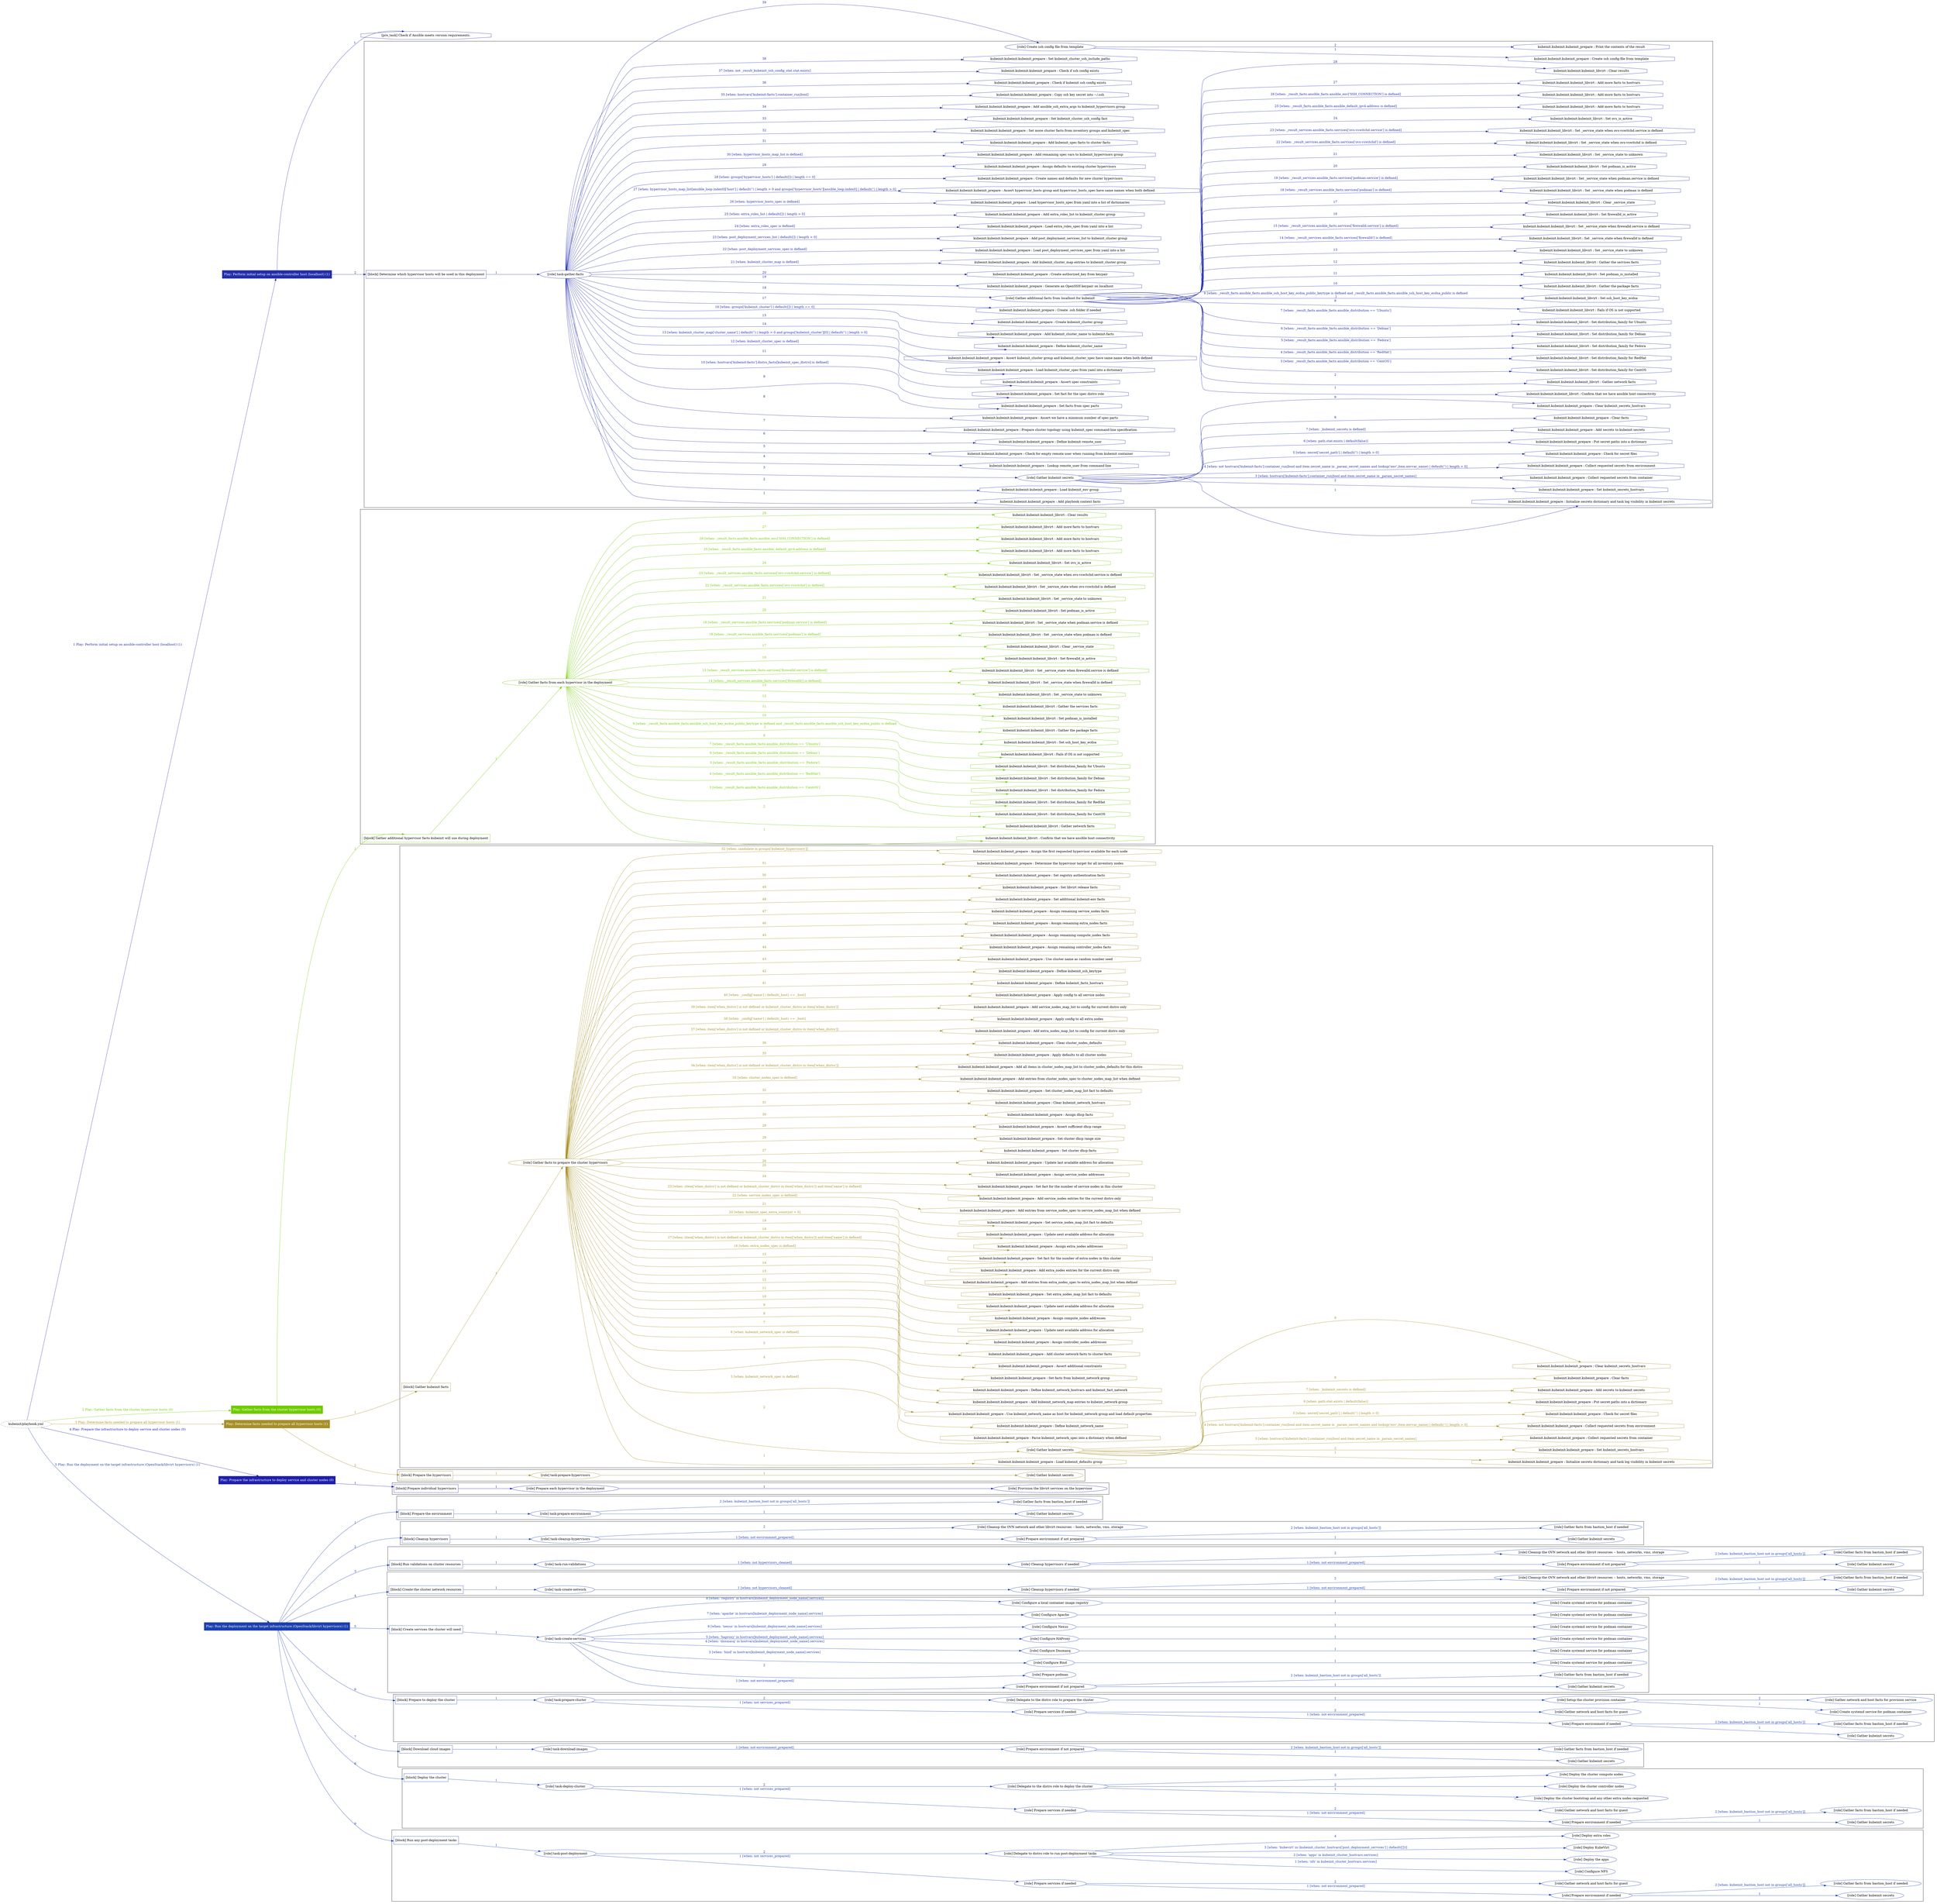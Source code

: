 digraph {
	graph [concentrate=true ordering=in rankdir=LR ratio=fill]
	edge [esep=5 sep=10]
	"kubeinit/playbook.yml" [URL="/home/runner/work/kubeinit/kubeinit/kubeinit/playbook.yml" id=playbook_d4aa4c15 style=dotted]
	"kubeinit/playbook.yml" -> play_79db01d1 [label="1 Play: Perform initial setup on ansible-controller host (localhost) (1)" color="#232ea9" fontcolor="#232ea9" id=edge_play_79db01d1 labeltooltip="1 Play: Perform initial setup on ansible-controller host (localhost) (1)" tooltip="1 Play: Perform initial setup on ansible-controller host (localhost) (1)"]
	subgraph "Play: Perform initial setup on ansible-controller host (localhost) (1)" {
		play_79db01d1 [label="Play: Perform initial setup on ansible-controller host (localhost) (1)" URL="/home/runner/work/kubeinit/kubeinit/kubeinit/playbook.yml" color="#232ea9" fontcolor="#ffffff" id=play_79db01d1 shape=box style=filled tooltip=localhost]
		pre_task_ab1f0b7d [label="[pre_task] Check if Ansible meets version requirements." URL="/home/runner/work/kubeinit/kubeinit/kubeinit/playbook.yml" color="#232ea9" id=pre_task_ab1f0b7d shape=octagon tooltip="Check if Ansible meets version requirements."]
		play_79db01d1 -> pre_task_ab1f0b7d [label="1 " color="#232ea9" fontcolor="#232ea9" id=edge_pre_task_ab1f0b7d labeltooltip="1 " tooltip="1 "]
		play_79db01d1 -> block_47cbfdc4 [label=2 color="#232ea9" fontcolor="#232ea9" id=edge_block_47cbfdc4 labeltooltip=2 tooltip=2]
		subgraph cluster_block_47cbfdc4 {
			block_47cbfdc4 [label="[block] Determine which hypervisor hosts will be used in this deployment" URL="/home/runner/work/kubeinit/kubeinit/kubeinit/playbook.yml" color="#232ea9" id=block_47cbfdc4 labeltooltip="Determine which hypervisor hosts will be used in this deployment" shape=box tooltip="Determine which hypervisor hosts will be used in this deployment"]
			block_47cbfdc4 -> role_e5bb5d96 [label="1 " color="#232ea9" fontcolor="#232ea9" id=edge_role_e5bb5d96 labeltooltip="1 " tooltip="1 "]
			subgraph "task-gather-facts" {
				role_e5bb5d96 [label="[role] task-gather-facts" URL="/home/runner/work/kubeinit/kubeinit/kubeinit/playbook.yml" color="#232ea9" id=role_e5bb5d96 tooltip="task-gather-facts"]
				task_9014a4bb [label="kubeinit.kubeinit.kubeinit_prepare : Add playbook context facts" URL="/home/runner/.ansible/collections/ansible_collections/kubeinit/kubeinit/roles/kubeinit_prepare/tasks/build_hypervisors_group.yml" color="#232ea9" id=task_9014a4bb shape=octagon tooltip="kubeinit.kubeinit.kubeinit_prepare : Add playbook context facts"]
				role_e5bb5d96 -> task_9014a4bb [label="1 " color="#232ea9" fontcolor="#232ea9" id=edge_task_9014a4bb labeltooltip="1 " tooltip="1 "]
				task_81ca5ac7 [label="kubeinit.kubeinit.kubeinit_prepare : Load kubeinit_env group" URL="/home/runner/.ansible/collections/ansible_collections/kubeinit/kubeinit/roles/kubeinit_prepare/tasks/build_hypervisors_group.yml" color="#232ea9" id=task_81ca5ac7 shape=octagon tooltip="kubeinit.kubeinit.kubeinit_prepare : Load kubeinit_env group"]
				role_e5bb5d96 -> task_81ca5ac7 [label="2 " color="#232ea9" fontcolor="#232ea9" id=edge_task_81ca5ac7 labeltooltip="2 " tooltip="2 "]
				role_e5bb5d96 -> role_4a745279 [label="3 " color="#232ea9" fontcolor="#232ea9" id=edge_role_4a745279 labeltooltip="3 " tooltip="3 "]
				subgraph "Gather kubeinit secrets" {
					role_4a745279 [label="[role] Gather kubeinit secrets" URL="/home/runner/.ansible/collections/ansible_collections/kubeinit/kubeinit/roles/kubeinit_prepare/tasks/build_hypervisors_group.yml" color="#232ea9" id=role_4a745279 tooltip="Gather kubeinit secrets"]
					task_d31c8212 [label="kubeinit.kubeinit.kubeinit_prepare : Initialize secrets dictionary and task log visibility in kubeinit secrets" URL="/home/runner/.ansible/collections/ansible_collections/kubeinit/kubeinit/roles/kubeinit_prepare/tasks/gather_kubeinit_secrets.yml" color="#232ea9" id=task_d31c8212 shape=octagon tooltip="kubeinit.kubeinit.kubeinit_prepare : Initialize secrets dictionary and task log visibility in kubeinit secrets"]
					role_4a745279 -> task_d31c8212 [label="1 " color="#232ea9" fontcolor="#232ea9" id=edge_task_d31c8212 labeltooltip="1 " tooltip="1 "]
					task_24ed3ac1 [label="kubeinit.kubeinit.kubeinit_prepare : Set kubeinit_secrets_hostvars" URL="/home/runner/.ansible/collections/ansible_collections/kubeinit/kubeinit/roles/kubeinit_prepare/tasks/gather_kubeinit_secrets.yml" color="#232ea9" id=task_24ed3ac1 shape=octagon tooltip="kubeinit.kubeinit.kubeinit_prepare : Set kubeinit_secrets_hostvars"]
					role_4a745279 -> task_24ed3ac1 [label="2 " color="#232ea9" fontcolor="#232ea9" id=edge_task_24ed3ac1 labeltooltip="2 " tooltip="2 "]
					task_bd953864 [label="kubeinit.kubeinit.kubeinit_prepare : Collect requested secrets from container" URL="/home/runner/.ansible/collections/ansible_collections/kubeinit/kubeinit/roles/kubeinit_prepare/tasks/gather_kubeinit_secrets.yml" color="#232ea9" id=task_bd953864 shape=octagon tooltip="kubeinit.kubeinit.kubeinit_prepare : Collect requested secrets from container"]
					role_4a745279 -> task_bd953864 [label="3 [when: hostvars['kubeinit-facts'].container_run|bool and item.secret_name in _param_secret_names]" color="#232ea9" fontcolor="#232ea9" id=edge_task_bd953864 labeltooltip="3 [when: hostvars['kubeinit-facts'].container_run|bool and item.secret_name in _param_secret_names]" tooltip="3 [when: hostvars['kubeinit-facts'].container_run|bool and item.secret_name in _param_secret_names]"]
					task_8f6d7630 [label="kubeinit.kubeinit.kubeinit_prepare : Collect requested secrets from environment" URL="/home/runner/.ansible/collections/ansible_collections/kubeinit/kubeinit/roles/kubeinit_prepare/tasks/gather_kubeinit_secrets.yml" color="#232ea9" id=task_8f6d7630 shape=octagon tooltip="kubeinit.kubeinit.kubeinit_prepare : Collect requested secrets from environment"]
					role_4a745279 -> task_8f6d7630 [label="4 [when: not hostvars['kubeinit-facts'].container_run|bool and item.secret_name in _param_secret_names and lookup('env',item.envvar_name) | default('') | length > 0]" color="#232ea9" fontcolor="#232ea9" id=edge_task_8f6d7630 labeltooltip="4 [when: not hostvars['kubeinit-facts'].container_run|bool and item.secret_name in _param_secret_names and lookup('env',item.envvar_name) | default('') | length > 0]" tooltip="4 [when: not hostvars['kubeinit-facts'].container_run|bool and item.secret_name in _param_secret_names and lookup('env',item.envvar_name) | default('') | length > 0]"]
					task_501bdcd6 [label="kubeinit.kubeinit.kubeinit_prepare : Check for secret files" URL="/home/runner/.ansible/collections/ansible_collections/kubeinit/kubeinit/roles/kubeinit_prepare/tasks/gather_kubeinit_secrets.yml" color="#232ea9" id=task_501bdcd6 shape=octagon tooltip="kubeinit.kubeinit.kubeinit_prepare : Check for secret files"]
					role_4a745279 -> task_501bdcd6 [label="5 [when: secret['secret_path'] | default('') | length > 0]" color="#232ea9" fontcolor="#232ea9" id=edge_task_501bdcd6 labeltooltip="5 [when: secret['secret_path'] | default('') | length > 0]" tooltip="5 [when: secret['secret_path'] | default('') | length > 0]"]
					task_3c771615 [label="kubeinit.kubeinit.kubeinit_prepare : Put secret paths into a dictionary" URL="/home/runner/.ansible/collections/ansible_collections/kubeinit/kubeinit/roles/kubeinit_prepare/tasks/gather_kubeinit_secrets.yml" color="#232ea9" id=task_3c771615 shape=octagon tooltip="kubeinit.kubeinit.kubeinit_prepare : Put secret paths into a dictionary"]
					role_4a745279 -> task_3c771615 [label="6 [when: path.stat.exists | default(false)]" color="#232ea9" fontcolor="#232ea9" id=edge_task_3c771615 labeltooltip="6 [when: path.stat.exists | default(false)]" tooltip="6 [when: path.stat.exists | default(false)]"]
					task_bd3c3888 [label="kubeinit.kubeinit.kubeinit_prepare : Add secrets to kubeinit secrets" URL="/home/runner/.ansible/collections/ansible_collections/kubeinit/kubeinit/roles/kubeinit_prepare/tasks/gather_kubeinit_secrets.yml" color="#232ea9" id=task_bd3c3888 shape=octagon tooltip="kubeinit.kubeinit.kubeinit_prepare : Add secrets to kubeinit secrets"]
					role_4a745279 -> task_bd3c3888 [label="7 [when: _kubeinit_secrets is defined]" color="#232ea9" fontcolor="#232ea9" id=edge_task_bd3c3888 labeltooltip="7 [when: _kubeinit_secrets is defined]" tooltip="7 [when: _kubeinit_secrets is defined]"]
					task_4326297b [label="kubeinit.kubeinit.kubeinit_prepare : Clear facts" URL="/home/runner/.ansible/collections/ansible_collections/kubeinit/kubeinit/roles/kubeinit_prepare/tasks/gather_kubeinit_secrets.yml" color="#232ea9" id=task_4326297b shape=octagon tooltip="kubeinit.kubeinit.kubeinit_prepare : Clear facts"]
					role_4a745279 -> task_4326297b [label="8 " color="#232ea9" fontcolor="#232ea9" id=edge_task_4326297b labeltooltip="8 " tooltip="8 "]
					task_98eacff1 [label="kubeinit.kubeinit.kubeinit_prepare : Clear kubeinit_secrets_hostvars" URL="/home/runner/.ansible/collections/ansible_collections/kubeinit/kubeinit/roles/kubeinit_prepare/tasks/gather_kubeinit_secrets.yml" color="#232ea9" id=task_98eacff1 shape=octagon tooltip="kubeinit.kubeinit.kubeinit_prepare : Clear kubeinit_secrets_hostvars"]
					role_4a745279 -> task_98eacff1 [label="9 " color="#232ea9" fontcolor="#232ea9" id=edge_task_98eacff1 labeltooltip="9 " tooltip="9 "]
				}
				task_782d4ca2 [label="kubeinit.kubeinit.kubeinit_prepare : Lookup remote_user from command-line" URL="/home/runner/.ansible/collections/ansible_collections/kubeinit/kubeinit/roles/kubeinit_prepare/tasks/build_hypervisors_group.yml" color="#232ea9" id=task_782d4ca2 shape=octagon tooltip="kubeinit.kubeinit.kubeinit_prepare : Lookup remote_user from command-line"]
				role_e5bb5d96 -> task_782d4ca2 [label="4 " color="#232ea9" fontcolor="#232ea9" id=edge_task_782d4ca2 labeltooltip="4 " tooltip="4 "]
				task_72ef37f2 [label="kubeinit.kubeinit.kubeinit_prepare : Check for empty remote user when running from kubeinit container" URL="/home/runner/.ansible/collections/ansible_collections/kubeinit/kubeinit/roles/kubeinit_prepare/tasks/build_hypervisors_group.yml" color="#232ea9" id=task_72ef37f2 shape=octagon tooltip="kubeinit.kubeinit.kubeinit_prepare : Check for empty remote user when running from kubeinit container"]
				role_e5bb5d96 -> task_72ef37f2 [label="5 " color="#232ea9" fontcolor="#232ea9" id=edge_task_72ef37f2 labeltooltip="5 " tooltip="5 "]
				task_2e281147 [label="kubeinit.kubeinit.kubeinit_prepare : Define kubeinit remote_user" URL="/home/runner/.ansible/collections/ansible_collections/kubeinit/kubeinit/roles/kubeinit_prepare/tasks/build_hypervisors_group.yml" color="#232ea9" id=task_2e281147 shape=octagon tooltip="kubeinit.kubeinit.kubeinit_prepare : Define kubeinit remote_user"]
				role_e5bb5d96 -> task_2e281147 [label="6 " color="#232ea9" fontcolor="#232ea9" id=edge_task_2e281147 labeltooltip="6 " tooltip="6 "]
				task_537a0295 [label="kubeinit.kubeinit.kubeinit_prepare : Prepare cluster topology using kubeinit_spec command-line specification" URL="/home/runner/.ansible/collections/ansible_collections/kubeinit/kubeinit/roles/kubeinit_prepare/tasks/build_hypervisors_group.yml" color="#232ea9" id=task_537a0295 shape=octagon tooltip="kubeinit.kubeinit.kubeinit_prepare : Prepare cluster topology using kubeinit_spec command-line specification"]
				role_e5bb5d96 -> task_537a0295 [label="7 " color="#232ea9" fontcolor="#232ea9" id=edge_task_537a0295 labeltooltip="7 " tooltip="7 "]
				task_c21003a3 [label="kubeinit.kubeinit.kubeinit_prepare : Assert we have a minimum number of spec parts" URL="/home/runner/.ansible/collections/ansible_collections/kubeinit/kubeinit/roles/kubeinit_prepare/tasks/build_hypervisors_group.yml" color="#232ea9" id=task_c21003a3 shape=octagon tooltip="kubeinit.kubeinit.kubeinit_prepare : Assert we have a minimum number of spec parts"]
				role_e5bb5d96 -> task_c21003a3 [label="8 " color="#232ea9" fontcolor="#232ea9" id=edge_task_c21003a3 labeltooltip="8 " tooltip="8 "]
				task_83286b7e [label="kubeinit.kubeinit.kubeinit_prepare : Set facts from spec parts" URL="/home/runner/.ansible/collections/ansible_collections/kubeinit/kubeinit/roles/kubeinit_prepare/tasks/build_hypervisors_group.yml" color="#232ea9" id=task_83286b7e shape=octagon tooltip="kubeinit.kubeinit.kubeinit_prepare : Set facts from spec parts"]
				role_e5bb5d96 -> task_83286b7e [label="9 " color="#232ea9" fontcolor="#232ea9" id=edge_task_83286b7e labeltooltip="9 " tooltip="9 "]
				task_29e1120f [label="kubeinit.kubeinit.kubeinit_prepare : Set fact for the spec distro role" URL="/home/runner/.ansible/collections/ansible_collections/kubeinit/kubeinit/roles/kubeinit_prepare/tasks/build_hypervisors_group.yml" color="#232ea9" id=task_29e1120f shape=octagon tooltip="kubeinit.kubeinit.kubeinit_prepare : Set fact for the spec distro role"]
				role_e5bb5d96 -> task_29e1120f [label="10 [when: hostvars['kubeinit-facts'].distro_facts[kubeinit_spec_distro] is defined]" color="#232ea9" fontcolor="#232ea9" id=edge_task_29e1120f labeltooltip="10 [when: hostvars['kubeinit-facts'].distro_facts[kubeinit_spec_distro] is defined]" tooltip="10 [when: hostvars['kubeinit-facts'].distro_facts[kubeinit_spec_distro] is defined]"]
				task_9cea139a [label="kubeinit.kubeinit.kubeinit_prepare : Assert spec constraints" URL="/home/runner/.ansible/collections/ansible_collections/kubeinit/kubeinit/roles/kubeinit_prepare/tasks/build_hypervisors_group.yml" color="#232ea9" id=task_9cea139a shape=octagon tooltip="kubeinit.kubeinit.kubeinit_prepare : Assert spec constraints"]
				role_e5bb5d96 -> task_9cea139a [label="11 " color="#232ea9" fontcolor="#232ea9" id=edge_task_9cea139a labeltooltip="11 " tooltip="11 "]
				task_01a59665 [label="kubeinit.kubeinit.kubeinit_prepare : Load kubeinit_cluster_spec from yaml into a dictionary" URL="/home/runner/.ansible/collections/ansible_collections/kubeinit/kubeinit/roles/kubeinit_prepare/tasks/build_hypervisors_group.yml" color="#232ea9" id=task_01a59665 shape=octagon tooltip="kubeinit.kubeinit.kubeinit_prepare : Load kubeinit_cluster_spec from yaml into a dictionary"]
				role_e5bb5d96 -> task_01a59665 [label="12 [when: kubeinit_cluster_spec is defined]" color="#232ea9" fontcolor="#232ea9" id=edge_task_01a59665 labeltooltip="12 [when: kubeinit_cluster_spec is defined]" tooltip="12 [when: kubeinit_cluster_spec is defined]"]
				task_c0d229e1 [label="kubeinit.kubeinit.kubeinit_prepare : Assert kubeinit_cluster group and kubeinit_cluster_spec have same name when both defined" URL="/home/runner/.ansible/collections/ansible_collections/kubeinit/kubeinit/roles/kubeinit_prepare/tasks/build_hypervisors_group.yml" color="#232ea9" id=task_c0d229e1 shape=octagon tooltip="kubeinit.kubeinit.kubeinit_prepare : Assert kubeinit_cluster group and kubeinit_cluster_spec have same name when both defined"]
				role_e5bb5d96 -> task_c0d229e1 [label="13 [when: kubeinit_cluster_map['cluster_name'] | default('') | length > 0 and groups['kubeinit_cluster'][0] | default('') | length > 0]" color="#232ea9" fontcolor="#232ea9" id=edge_task_c0d229e1 labeltooltip="13 [when: kubeinit_cluster_map['cluster_name'] | default('') | length > 0 and groups['kubeinit_cluster'][0] | default('') | length > 0]" tooltip="13 [when: kubeinit_cluster_map['cluster_name'] | default('') | length > 0 and groups['kubeinit_cluster'][0] | default('') | length > 0]"]
				task_71d21b9c [label="kubeinit.kubeinit.kubeinit_prepare : Define kubeinit_cluster_name" URL="/home/runner/.ansible/collections/ansible_collections/kubeinit/kubeinit/roles/kubeinit_prepare/tasks/build_hypervisors_group.yml" color="#232ea9" id=task_71d21b9c shape=octagon tooltip="kubeinit.kubeinit.kubeinit_prepare : Define kubeinit_cluster_name"]
				role_e5bb5d96 -> task_71d21b9c [label="14 " color="#232ea9" fontcolor="#232ea9" id=edge_task_71d21b9c labeltooltip="14 " tooltip="14 "]
				task_07f9a5a8 [label="kubeinit.kubeinit.kubeinit_prepare : Add kubeinit_cluster_name to kubeinit-facts" URL="/home/runner/.ansible/collections/ansible_collections/kubeinit/kubeinit/roles/kubeinit_prepare/tasks/build_hypervisors_group.yml" color="#232ea9" id=task_07f9a5a8 shape=octagon tooltip="kubeinit.kubeinit.kubeinit_prepare : Add kubeinit_cluster_name to kubeinit-facts"]
				role_e5bb5d96 -> task_07f9a5a8 [label="15 " color="#232ea9" fontcolor="#232ea9" id=edge_task_07f9a5a8 labeltooltip="15 " tooltip="15 "]
				task_83d290ad [label="kubeinit.kubeinit.kubeinit_prepare : Create kubeinit_cluster group" URL="/home/runner/.ansible/collections/ansible_collections/kubeinit/kubeinit/roles/kubeinit_prepare/tasks/build_hypervisors_group.yml" color="#232ea9" id=task_83d290ad shape=octagon tooltip="kubeinit.kubeinit.kubeinit_prepare : Create kubeinit_cluster group"]
				role_e5bb5d96 -> task_83d290ad [label="16 [when: groups['kubeinit_cluster'] | default([]) | length == 0]" color="#232ea9" fontcolor="#232ea9" id=edge_task_83d290ad labeltooltip="16 [when: groups['kubeinit_cluster'] | default([]) | length == 0]" tooltip="16 [when: groups['kubeinit_cluster'] | default([]) | length == 0]"]
				task_43d4b5f1 [label="kubeinit.kubeinit.kubeinit_prepare : Create .ssh folder if needed" URL="/home/runner/.ansible/collections/ansible_collections/kubeinit/kubeinit/roles/kubeinit_prepare/tasks/build_hypervisors_group.yml" color="#232ea9" id=task_43d4b5f1 shape=octagon tooltip="kubeinit.kubeinit.kubeinit_prepare : Create .ssh folder if needed"]
				role_e5bb5d96 -> task_43d4b5f1 [label="17 " color="#232ea9" fontcolor="#232ea9" id=edge_task_43d4b5f1 labeltooltip="17 " tooltip="17 "]
				role_e5bb5d96 -> role_3f1a2e25 [label="18 " color="#232ea9" fontcolor="#232ea9" id=edge_role_3f1a2e25 labeltooltip="18 " tooltip="18 "]
				subgraph "Gather additional facts from localhost for kubeinit" {
					role_3f1a2e25 [label="[role] Gather additional facts from localhost for kubeinit" URL="/home/runner/.ansible/collections/ansible_collections/kubeinit/kubeinit/roles/kubeinit_prepare/tasks/build_hypervisors_group.yml" color="#232ea9" id=role_3f1a2e25 tooltip="Gather additional facts from localhost for kubeinit"]
					task_55208992 [label="kubeinit.kubeinit.kubeinit_libvirt : Confirm that we have ansible host connectivity" URL="/home/runner/.ansible/collections/ansible_collections/kubeinit/kubeinit/roles/kubeinit_libvirt/tasks/gather_host_facts.yml" color="#232ea9" id=task_55208992 shape=octagon tooltip="kubeinit.kubeinit.kubeinit_libvirt : Confirm that we have ansible host connectivity"]
					role_3f1a2e25 -> task_55208992 [label="1 " color="#232ea9" fontcolor="#232ea9" id=edge_task_55208992 labeltooltip="1 " tooltip="1 "]
					task_157ad7c8 [label="kubeinit.kubeinit.kubeinit_libvirt : Gather network facts" URL="/home/runner/.ansible/collections/ansible_collections/kubeinit/kubeinit/roles/kubeinit_libvirt/tasks/gather_host_facts.yml" color="#232ea9" id=task_157ad7c8 shape=octagon tooltip="kubeinit.kubeinit.kubeinit_libvirt : Gather network facts"]
					role_3f1a2e25 -> task_157ad7c8 [label="2 " color="#232ea9" fontcolor="#232ea9" id=edge_task_157ad7c8 labeltooltip="2 " tooltip="2 "]
					task_d09ac824 [label="kubeinit.kubeinit.kubeinit_libvirt : Set distribution_family for CentOS" URL="/home/runner/.ansible/collections/ansible_collections/kubeinit/kubeinit/roles/kubeinit_libvirt/tasks/gather_host_facts.yml" color="#232ea9" id=task_d09ac824 shape=octagon tooltip="kubeinit.kubeinit.kubeinit_libvirt : Set distribution_family for CentOS"]
					role_3f1a2e25 -> task_d09ac824 [label="3 [when: _result_facts.ansible_facts.ansible_distribution == 'CentOS']" color="#232ea9" fontcolor="#232ea9" id=edge_task_d09ac824 labeltooltip="3 [when: _result_facts.ansible_facts.ansible_distribution == 'CentOS']" tooltip="3 [when: _result_facts.ansible_facts.ansible_distribution == 'CentOS']"]
					task_f3c05b14 [label="kubeinit.kubeinit.kubeinit_libvirt : Set distribution_family for RedHat" URL="/home/runner/.ansible/collections/ansible_collections/kubeinit/kubeinit/roles/kubeinit_libvirt/tasks/gather_host_facts.yml" color="#232ea9" id=task_f3c05b14 shape=octagon tooltip="kubeinit.kubeinit.kubeinit_libvirt : Set distribution_family for RedHat"]
					role_3f1a2e25 -> task_f3c05b14 [label="4 [when: _result_facts.ansible_facts.ansible_distribution == 'RedHat']" color="#232ea9" fontcolor="#232ea9" id=edge_task_f3c05b14 labeltooltip="4 [when: _result_facts.ansible_facts.ansible_distribution == 'RedHat']" tooltip="4 [when: _result_facts.ansible_facts.ansible_distribution == 'RedHat']"]
					task_dd9e96ac [label="kubeinit.kubeinit.kubeinit_libvirt : Set distribution_family for Fedora" URL="/home/runner/.ansible/collections/ansible_collections/kubeinit/kubeinit/roles/kubeinit_libvirt/tasks/gather_host_facts.yml" color="#232ea9" id=task_dd9e96ac shape=octagon tooltip="kubeinit.kubeinit.kubeinit_libvirt : Set distribution_family for Fedora"]
					role_3f1a2e25 -> task_dd9e96ac [label="5 [when: _result_facts.ansible_facts.ansible_distribution == 'Fedora']" color="#232ea9" fontcolor="#232ea9" id=edge_task_dd9e96ac labeltooltip="5 [when: _result_facts.ansible_facts.ansible_distribution == 'Fedora']" tooltip="5 [when: _result_facts.ansible_facts.ansible_distribution == 'Fedora']"]
					task_a400535a [label="kubeinit.kubeinit.kubeinit_libvirt : Set distribution_family for Debian" URL="/home/runner/.ansible/collections/ansible_collections/kubeinit/kubeinit/roles/kubeinit_libvirt/tasks/gather_host_facts.yml" color="#232ea9" id=task_a400535a shape=octagon tooltip="kubeinit.kubeinit.kubeinit_libvirt : Set distribution_family for Debian"]
					role_3f1a2e25 -> task_a400535a [label="6 [when: _result_facts.ansible_facts.ansible_distribution == 'Debian']" color="#232ea9" fontcolor="#232ea9" id=edge_task_a400535a labeltooltip="6 [when: _result_facts.ansible_facts.ansible_distribution == 'Debian']" tooltip="6 [when: _result_facts.ansible_facts.ansible_distribution == 'Debian']"]
					task_9316da27 [label="kubeinit.kubeinit.kubeinit_libvirt : Set distribution_family for Ubuntu" URL="/home/runner/.ansible/collections/ansible_collections/kubeinit/kubeinit/roles/kubeinit_libvirt/tasks/gather_host_facts.yml" color="#232ea9" id=task_9316da27 shape=octagon tooltip="kubeinit.kubeinit.kubeinit_libvirt : Set distribution_family for Ubuntu"]
					role_3f1a2e25 -> task_9316da27 [label="7 [when: _result_facts.ansible_facts.ansible_distribution == 'Ubuntu']" color="#232ea9" fontcolor="#232ea9" id=edge_task_9316da27 labeltooltip="7 [when: _result_facts.ansible_facts.ansible_distribution == 'Ubuntu']" tooltip="7 [when: _result_facts.ansible_facts.ansible_distribution == 'Ubuntu']"]
					task_3c3bf137 [label="kubeinit.kubeinit.kubeinit_libvirt : Fails if OS is not supported" URL="/home/runner/.ansible/collections/ansible_collections/kubeinit/kubeinit/roles/kubeinit_libvirt/tasks/gather_host_facts.yml" color="#232ea9" id=task_3c3bf137 shape=octagon tooltip="kubeinit.kubeinit.kubeinit_libvirt : Fails if OS is not supported"]
					role_3f1a2e25 -> task_3c3bf137 [label="8 " color="#232ea9" fontcolor="#232ea9" id=edge_task_3c3bf137 labeltooltip="8 " tooltip="8 "]
					task_03ecd15a [label="kubeinit.kubeinit.kubeinit_libvirt : Set ssh_host_key_ecdsa" URL="/home/runner/.ansible/collections/ansible_collections/kubeinit/kubeinit/roles/kubeinit_libvirt/tasks/gather_host_facts.yml" color="#232ea9" id=task_03ecd15a shape=octagon tooltip="kubeinit.kubeinit.kubeinit_libvirt : Set ssh_host_key_ecdsa"]
					role_3f1a2e25 -> task_03ecd15a [label="9 [when: _result_facts.ansible_facts.ansible_ssh_host_key_ecdsa_public_keytype is defined and _result_facts.ansible_facts.ansible_ssh_host_key_ecdsa_public is defined
]" color="#232ea9" fontcolor="#232ea9" id=edge_task_03ecd15a labeltooltip="9 [when: _result_facts.ansible_facts.ansible_ssh_host_key_ecdsa_public_keytype is defined and _result_facts.ansible_facts.ansible_ssh_host_key_ecdsa_public is defined
]" tooltip="9 [when: _result_facts.ansible_facts.ansible_ssh_host_key_ecdsa_public_keytype is defined and _result_facts.ansible_facts.ansible_ssh_host_key_ecdsa_public is defined
]"]
					task_8833ae1c [label="kubeinit.kubeinit.kubeinit_libvirt : Gather the package facts" URL="/home/runner/.ansible/collections/ansible_collections/kubeinit/kubeinit/roles/kubeinit_libvirt/tasks/gather_host_facts.yml" color="#232ea9" id=task_8833ae1c shape=octagon tooltip="kubeinit.kubeinit.kubeinit_libvirt : Gather the package facts"]
					role_3f1a2e25 -> task_8833ae1c [label="10 " color="#232ea9" fontcolor="#232ea9" id=edge_task_8833ae1c labeltooltip="10 " tooltip="10 "]
					task_3ded42cc [label="kubeinit.kubeinit.kubeinit_libvirt : Set podman_is_installed" URL="/home/runner/.ansible/collections/ansible_collections/kubeinit/kubeinit/roles/kubeinit_libvirt/tasks/gather_host_facts.yml" color="#232ea9" id=task_3ded42cc shape=octagon tooltip="kubeinit.kubeinit.kubeinit_libvirt : Set podman_is_installed"]
					role_3f1a2e25 -> task_3ded42cc [label="11 " color="#232ea9" fontcolor="#232ea9" id=edge_task_3ded42cc labeltooltip="11 " tooltip="11 "]
					task_be181e1a [label="kubeinit.kubeinit.kubeinit_libvirt : Gather the services facts" URL="/home/runner/.ansible/collections/ansible_collections/kubeinit/kubeinit/roles/kubeinit_libvirt/tasks/gather_host_facts.yml" color="#232ea9" id=task_be181e1a shape=octagon tooltip="kubeinit.kubeinit.kubeinit_libvirt : Gather the services facts"]
					role_3f1a2e25 -> task_be181e1a [label="12 " color="#232ea9" fontcolor="#232ea9" id=edge_task_be181e1a labeltooltip="12 " tooltip="12 "]
					task_48243b0d [label="kubeinit.kubeinit.kubeinit_libvirt : Set _service_state to unknown" URL="/home/runner/.ansible/collections/ansible_collections/kubeinit/kubeinit/roles/kubeinit_libvirt/tasks/gather_host_facts.yml" color="#232ea9" id=task_48243b0d shape=octagon tooltip="kubeinit.kubeinit.kubeinit_libvirt : Set _service_state to unknown"]
					role_3f1a2e25 -> task_48243b0d [label="13 " color="#232ea9" fontcolor="#232ea9" id=edge_task_48243b0d labeltooltip="13 " tooltip="13 "]
					task_da4388db [label="kubeinit.kubeinit.kubeinit_libvirt : Set _service_state when firewalld is defined" URL="/home/runner/.ansible/collections/ansible_collections/kubeinit/kubeinit/roles/kubeinit_libvirt/tasks/gather_host_facts.yml" color="#232ea9" id=task_da4388db shape=octagon tooltip="kubeinit.kubeinit.kubeinit_libvirt : Set _service_state when firewalld is defined"]
					role_3f1a2e25 -> task_da4388db [label="14 [when: _result_services.ansible_facts.services['firewalld'] is defined]" color="#232ea9" fontcolor="#232ea9" id=edge_task_da4388db labeltooltip="14 [when: _result_services.ansible_facts.services['firewalld'] is defined]" tooltip="14 [when: _result_services.ansible_facts.services['firewalld'] is defined]"]
					task_6310e256 [label="kubeinit.kubeinit.kubeinit_libvirt : Set _service_state when firewalld.service is defined" URL="/home/runner/.ansible/collections/ansible_collections/kubeinit/kubeinit/roles/kubeinit_libvirt/tasks/gather_host_facts.yml" color="#232ea9" id=task_6310e256 shape=octagon tooltip="kubeinit.kubeinit.kubeinit_libvirt : Set _service_state when firewalld.service is defined"]
					role_3f1a2e25 -> task_6310e256 [label="15 [when: _result_services.ansible_facts.services['firewalld.service'] is defined]" color="#232ea9" fontcolor="#232ea9" id=edge_task_6310e256 labeltooltip="15 [when: _result_services.ansible_facts.services['firewalld.service'] is defined]" tooltip="15 [when: _result_services.ansible_facts.services['firewalld.service'] is defined]"]
					task_fe5485b3 [label="kubeinit.kubeinit.kubeinit_libvirt : Set firewalld_is_active" URL="/home/runner/.ansible/collections/ansible_collections/kubeinit/kubeinit/roles/kubeinit_libvirt/tasks/gather_host_facts.yml" color="#232ea9" id=task_fe5485b3 shape=octagon tooltip="kubeinit.kubeinit.kubeinit_libvirt : Set firewalld_is_active"]
					role_3f1a2e25 -> task_fe5485b3 [label="16 " color="#232ea9" fontcolor="#232ea9" id=edge_task_fe5485b3 labeltooltip="16 " tooltip="16 "]
					task_afde292a [label="kubeinit.kubeinit.kubeinit_libvirt : Clear _service_state" URL="/home/runner/.ansible/collections/ansible_collections/kubeinit/kubeinit/roles/kubeinit_libvirt/tasks/gather_host_facts.yml" color="#232ea9" id=task_afde292a shape=octagon tooltip="kubeinit.kubeinit.kubeinit_libvirt : Clear _service_state"]
					role_3f1a2e25 -> task_afde292a [label="17 " color="#232ea9" fontcolor="#232ea9" id=edge_task_afde292a labeltooltip="17 " tooltip="17 "]
					task_008d5605 [label="kubeinit.kubeinit.kubeinit_libvirt : Set _service_state when podman is defined" URL="/home/runner/.ansible/collections/ansible_collections/kubeinit/kubeinit/roles/kubeinit_libvirt/tasks/gather_host_facts.yml" color="#232ea9" id=task_008d5605 shape=octagon tooltip="kubeinit.kubeinit.kubeinit_libvirt : Set _service_state when podman is defined"]
					role_3f1a2e25 -> task_008d5605 [label="18 [when: _result_services.ansible_facts.services['podman'] is defined]" color="#232ea9" fontcolor="#232ea9" id=edge_task_008d5605 labeltooltip="18 [when: _result_services.ansible_facts.services['podman'] is defined]" tooltip="18 [when: _result_services.ansible_facts.services['podman'] is defined]"]
					task_8a827ffc [label="kubeinit.kubeinit.kubeinit_libvirt : Set _service_state when podman.service is defined" URL="/home/runner/.ansible/collections/ansible_collections/kubeinit/kubeinit/roles/kubeinit_libvirt/tasks/gather_host_facts.yml" color="#232ea9" id=task_8a827ffc shape=octagon tooltip="kubeinit.kubeinit.kubeinit_libvirt : Set _service_state when podman.service is defined"]
					role_3f1a2e25 -> task_8a827ffc [label="19 [when: _result_services.ansible_facts.services['podman.service'] is defined]" color="#232ea9" fontcolor="#232ea9" id=edge_task_8a827ffc labeltooltip="19 [when: _result_services.ansible_facts.services['podman.service'] is defined]" tooltip="19 [when: _result_services.ansible_facts.services['podman.service'] is defined]"]
					task_ff79f720 [label="kubeinit.kubeinit.kubeinit_libvirt : Set podman_is_active" URL="/home/runner/.ansible/collections/ansible_collections/kubeinit/kubeinit/roles/kubeinit_libvirt/tasks/gather_host_facts.yml" color="#232ea9" id=task_ff79f720 shape=octagon tooltip="kubeinit.kubeinit.kubeinit_libvirt : Set podman_is_active"]
					role_3f1a2e25 -> task_ff79f720 [label="20 " color="#232ea9" fontcolor="#232ea9" id=edge_task_ff79f720 labeltooltip="20 " tooltip="20 "]
					task_b64d1886 [label="kubeinit.kubeinit.kubeinit_libvirt : Set _service_state to unknown" URL="/home/runner/.ansible/collections/ansible_collections/kubeinit/kubeinit/roles/kubeinit_libvirt/tasks/gather_host_facts.yml" color="#232ea9" id=task_b64d1886 shape=octagon tooltip="kubeinit.kubeinit.kubeinit_libvirt : Set _service_state to unknown"]
					role_3f1a2e25 -> task_b64d1886 [label="21 " color="#232ea9" fontcolor="#232ea9" id=edge_task_b64d1886 labeltooltip="21 " tooltip="21 "]
					task_b56b86b4 [label="kubeinit.kubeinit.kubeinit_libvirt : Set _service_state when ovs-vswitchd is defined" URL="/home/runner/.ansible/collections/ansible_collections/kubeinit/kubeinit/roles/kubeinit_libvirt/tasks/gather_host_facts.yml" color="#232ea9" id=task_b56b86b4 shape=octagon tooltip="kubeinit.kubeinit.kubeinit_libvirt : Set _service_state when ovs-vswitchd is defined"]
					role_3f1a2e25 -> task_b56b86b4 [label="22 [when: _result_services.ansible_facts.services['ovs-vswitchd'] is defined]" color="#232ea9" fontcolor="#232ea9" id=edge_task_b56b86b4 labeltooltip="22 [when: _result_services.ansible_facts.services['ovs-vswitchd'] is defined]" tooltip="22 [when: _result_services.ansible_facts.services['ovs-vswitchd'] is defined]"]
					task_ff487e72 [label="kubeinit.kubeinit.kubeinit_libvirt : Set _service_state when ovs-vswitchd.service is defined" URL="/home/runner/.ansible/collections/ansible_collections/kubeinit/kubeinit/roles/kubeinit_libvirt/tasks/gather_host_facts.yml" color="#232ea9" id=task_ff487e72 shape=octagon tooltip="kubeinit.kubeinit.kubeinit_libvirt : Set _service_state when ovs-vswitchd.service is defined"]
					role_3f1a2e25 -> task_ff487e72 [label="23 [when: _result_services.ansible_facts.services['ovs-vswitchd.service'] is defined]" color="#232ea9" fontcolor="#232ea9" id=edge_task_ff487e72 labeltooltip="23 [when: _result_services.ansible_facts.services['ovs-vswitchd.service'] is defined]" tooltip="23 [when: _result_services.ansible_facts.services['ovs-vswitchd.service'] is defined]"]
					task_e975c372 [label="kubeinit.kubeinit.kubeinit_libvirt : Set ovs_is_active" URL="/home/runner/.ansible/collections/ansible_collections/kubeinit/kubeinit/roles/kubeinit_libvirt/tasks/gather_host_facts.yml" color="#232ea9" id=task_e975c372 shape=octagon tooltip="kubeinit.kubeinit.kubeinit_libvirt : Set ovs_is_active"]
					role_3f1a2e25 -> task_e975c372 [label="24 " color="#232ea9" fontcolor="#232ea9" id=edge_task_e975c372 labeltooltip="24 " tooltip="24 "]
					task_f72b8a59 [label="kubeinit.kubeinit.kubeinit_libvirt : Add more facts to hostvars" URL="/home/runner/.ansible/collections/ansible_collections/kubeinit/kubeinit/roles/kubeinit_libvirt/tasks/gather_host_facts.yml" color="#232ea9" id=task_f72b8a59 shape=octagon tooltip="kubeinit.kubeinit.kubeinit_libvirt : Add more facts to hostvars"]
					role_3f1a2e25 -> task_f72b8a59 [label="25 [when: _result_facts.ansible_facts.ansible_default_ipv4.address is defined]" color="#232ea9" fontcolor="#232ea9" id=edge_task_f72b8a59 labeltooltip="25 [when: _result_facts.ansible_facts.ansible_default_ipv4.address is defined]" tooltip="25 [when: _result_facts.ansible_facts.ansible_default_ipv4.address is defined]"]
					task_7a89bdf9 [label="kubeinit.kubeinit.kubeinit_libvirt : Add more facts to hostvars" URL="/home/runner/.ansible/collections/ansible_collections/kubeinit/kubeinit/roles/kubeinit_libvirt/tasks/gather_host_facts.yml" color="#232ea9" id=task_7a89bdf9 shape=octagon tooltip="kubeinit.kubeinit.kubeinit_libvirt : Add more facts to hostvars"]
					role_3f1a2e25 -> task_7a89bdf9 [label="26 [when: _result_facts.ansible_facts.ansible_env['SSH_CONNECTION'] is defined]" color="#232ea9" fontcolor="#232ea9" id=edge_task_7a89bdf9 labeltooltip="26 [when: _result_facts.ansible_facts.ansible_env['SSH_CONNECTION'] is defined]" tooltip="26 [when: _result_facts.ansible_facts.ansible_env['SSH_CONNECTION'] is defined]"]
					task_5eaf9efd [label="kubeinit.kubeinit.kubeinit_libvirt : Add more facts to hostvars" URL="/home/runner/.ansible/collections/ansible_collections/kubeinit/kubeinit/roles/kubeinit_libvirt/tasks/gather_host_facts.yml" color="#232ea9" id=task_5eaf9efd shape=octagon tooltip="kubeinit.kubeinit.kubeinit_libvirt : Add more facts to hostvars"]
					role_3f1a2e25 -> task_5eaf9efd [label="27 " color="#232ea9" fontcolor="#232ea9" id=edge_task_5eaf9efd labeltooltip="27 " tooltip="27 "]
					task_1d31ab96 [label="kubeinit.kubeinit.kubeinit_libvirt : Clear results" URL="/home/runner/.ansible/collections/ansible_collections/kubeinit/kubeinit/roles/kubeinit_libvirt/tasks/gather_host_facts.yml" color="#232ea9" id=task_1d31ab96 shape=octagon tooltip="kubeinit.kubeinit.kubeinit_libvirt : Clear results"]
					role_3f1a2e25 -> task_1d31ab96 [label="28 " color="#232ea9" fontcolor="#232ea9" id=edge_task_1d31ab96 labeltooltip="28 " tooltip="28 "]
				}
				task_49eff5a9 [label="kubeinit.kubeinit.kubeinit_prepare : Generate an OpenSSH keypair on localhost" URL="/home/runner/.ansible/collections/ansible_collections/kubeinit/kubeinit/roles/kubeinit_prepare/tasks/build_hypervisors_group.yml" color="#232ea9" id=task_49eff5a9 shape=octagon tooltip="kubeinit.kubeinit.kubeinit_prepare : Generate an OpenSSH keypair on localhost"]
				role_e5bb5d96 -> task_49eff5a9 [label="19 " color="#232ea9" fontcolor="#232ea9" id=edge_task_49eff5a9 labeltooltip="19 " tooltip="19 "]
				task_f3e62a6c [label="kubeinit.kubeinit.kubeinit_prepare : Create authorized_key from keypair" URL="/home/runner/.ansible/collections/ansible_collections/kubeinit/kubeinit/roles/kubeinit_prepare/tasks/build_hypervisors_group.yml" color="#232ea9" id=task_f3e62a6c shape=octagon tooltip="kubeinit.kubeinit.kubeinit_prepare : Create authorized_key from keypair"]
				role_e5bb5d96 -> task_f3e62a6c [label="20 " color="#232ea9" fontcolor="#232ea9" id=edge_task_f3e62a6c labeltooltip="20 " tooltip="20 "]
				task_82e2871a [label="kubeinit.kubeinit.kubeinit_prepare : Add kubeinit_cluster_map entries to kubeinit_cluster group" URL="/home/runner/.ansible/collections/ansible_collections/kubeinit/kubeinit/roles/kubeinit_prepare/tasks/build_hypervisors_group.yml" color="#232ea9" id=task_82e2871a shape=octagon tooltip="kubeinit.kubeinit.kubeinit_prepare : Add kubeinit_cluster_map entries to kubeinit_cluster group"]
				role_e5bb5d96 -> task_82e2871a [label="21 [when: kubeinit_cluster_map is defined]" color="#232ea9" fontcolor="#232ea9" id=edge_task_82e2871a labeltooltip="21 [when: kubeinit_cluster_map is defined]" tooltip="21 [when: kubeinit_cluster_map is defined]"]
				task_2833c3d1 [label="kubeinit.kubeinit.kubeinit_prepare : Load post_deployment_services_spec from yaml into a list" URL="/home/runner/.ansible/collections/ansible_collections/kubeinit/kubeinit/roles/kubeinit_prepare/tasks/build_hypervisors_group.yml" color="#232ea9" id=task_2833c3d1 shape=octagon tooltip="kubeinit.kubeinit.kubeinit_prepare : Load post_deployment_services_spec from yaml into a list"]
				role_e5bb5d96 -> task_2833c3d1 [label="22 [when: post_deployment_services_spec is defined]" color="#232ea9" fontcolor="#232ea9" id=edge_task_2833c3d1 labeltooltip="22 [when: post_deployment_services_spec is defined]" tooltip="22 [when: post_deployment_services_spec is defined]"]
				task_1c2d05c2 [label="kubeinit.kubeinit.kubeinit_prepare : Add post_deployment_services_list to kubeinit_cluster group" URL="/home/runner/.ansible/collections/ansible_collections/kubeinit/kubeinit/roles/kubeinit_prepare/tasks/build_hypervisors_group.yml" color="#232ea9" id=task_1c2d05c2 shape=octagon tooltip="kubeinit.kubeinit.kubeinit_prepare : Add post_deployment_services_list to kubeinit_cluster group"]
				role_e5bb5d96 -> task_1c2d05c2 [label="23 [when: post_deployment_services_list | default([]) | length > 0]" color="#232ea9" fontcolor="#232ea9" id=edge_task_1c2d05c2 labeltooltip="23 [when: post_deployment_services_list | default([]) | length > 0]" tooltip="23 [when: post_deployment_services_list | default([]) | length > 0]"]
				task_c6cf6371 [label="kubeinit.kubeinit.kubeinit_prepare : Load extra_roles_spec from yaml into a list" URL="/home/runner/.ansible/collections/ansible_collections/kubeinit/kubeinit/roles/kubeinit_prepare/tasks/build_hypervisors_group.yml" color="#232ea9" id=task_c6cf6371 shape=octagon tooltip="kubeinit.kubeinit.kubeinit_prepare : Load extra_roles_spec from yaml into a list"]
				role_e5bb5d96 -> task_c6cf6371 [label="24 [when: extra_roles_spec is defined]" color="#232ea9" fontcolor="#232ea9" id=edge_task_c6cf6371 labeltooltip="24 [when: extra_roles_spec is defined]" tooltip="24 [when: extra_roles_spec is defined]"]
				task_c36509c0 [label="kubeinit.kubeinit.kubeinit_prepare : Add extra_roles_list to kubeinit_cluster group" URL="/home/runner/.ansible/collections/ansible_collections/kubeinit/kubeinit/roles/kubeinit_prepare/tasks/build_hypervisors_group.yml" color="#232ea9" id=task_c36509c0 shape=octagon tooltip="kubeinit.kubeinit.kubeinit_prepare : Add extra_roles_list to kubeinit_cluster group"]
				role_e5bb5d96 -> task_c36509c0 [label="25 [when: extra_roles_list | default([]) | length > 0]" color="#232ea9" fontcolor="#232ea9" id=edge_task_c36509c0 labeltooltip="25 [when: extra_roles_list | default([]) | length > 0]" tooltip="25 [when: extra_roles_list | default([]) | length > 0]"]
				task_19a4135f [label="kubeinit.kubeinit.kubeinit_prepare : Load hypervisor_hosts_spec from yaml into a list of dictionaries" URL="/home/runner/.ansible/collections/ansible_collections/kubeinit/kubeinit/roles/kubeinit_prepare/tasks/build_hypervisors_group.yml" color="#232ea9" id=task_19a4135f shape=octagon tooltip="kubeinit.kubeinit.kubeinit_prepare : Load hypervisor_hosts_spec from yaml into a list of dictionaries"]
				role_e5bb5d96 -> task_19a4135f [label="26 [when: hypervisor_hosts_spec is defined]" color="#232ea9" fontcolor="#232ea9" id=edge_task_19a4135f labeltooltip="26 [when: hypervisor_hosts_spec is defined]" tooltip="26 [when: hypervisor_hosts_spec is defined]"]
				task_1a6d8e57 [label="kubeinit.kubeinit.kubeinit_prepare : Assert hypervisor_hosts group and hypervisor_hosts_spec have same names when both defined" URL="/home/runner/.ansible/collections/ansible_collections/kubeinit/kubeinit/roles/kubeinit_prepare/tasks/build_hypervisors_group.yml" color="#232ea9" id=task_1a6d8e57 shape=octagon tooltip="kubeinit.kubeinit.kubeinit_prepare : Assert hypervisor_hosts group and hypervisor_hosts_spec have same names when both defined"]
				role_e5bb5d96 -> task_1a6d8e57 [label="27 [when: hypervisor_hosts_map_list[ansible_loop.index0]['host'] | default('') | length > 0 and groups['hypervisor_hosts'][ansible_loop.index0] | default('') | length > 0]" color="#232ea9" fontcolor="#232ea9" id=edge_task_1a6d8e57 labeltooltip="27 [when: hypervisor_hosts_map_list[ansible_loop.index0]['host'] | default('') | length > 0 and groups['hypervisor_hosts'][ansible_loop.index0] | default('') | length > 0]" tooltip="27 [when: hypervisor_hosts_map_list[ansible_loop.index0]['host'] | default('') | length > 0 and groups['hypervisor_hosts'][ansible_loop.index0] | default('') | length > 0]"]
				task_f1fbd171 [label="kubeinit.kubeinit.kubeinit_prepare : Create names and defaults for new cluster hypervisors" URL="/home/runner/.ansible/collections/ansible_collections/kubeinit/kubeinit/roles/kubeinit_prepare/tasks/build_hypervisors_group.yml" color="#232ea9" id=task_f1fbd171 shape=octagon tooltip="kubeinit.kubeinit.kubeinit_prepare : Create names and defaults for new cluster hypervisors"]
				role_e5bb5d96 -> task_f1fbd171 [label="28 [when: groups['hypervisor_hosts'] | default([]) | length == 0]" color="#232ea9" fontcolor="#232ea9" id=edge_task_f1fbd171 labeltooltip="28 [when: groups['hypervisor_hosts'] | default([]) | length == 0]" tooltip="28 [when: groups['hypervisor_hosts'] | default([]) | length == 0]"]
				task_754a1f71 [label="kubeinit.kubeinit.kubeinit_prepare : Assign defaults to existing cluster hypervisors" URL="/home/runner/.ansible/collections/ansible_collections/kubeinit/kubeinit/roles/kubeinit_prepare/tasks/build_hypervisors_group.yml" color="#232ea9" id=task_754a1f71 shape=octagon tooltip="kubeinit.kubeinit.kubeinit_prepare : Assign defaults to existing cluster hypervisors"]
				role_e5bb5d96 -> task_754a1f71 [label="29 " color="#232ea9" fontcolor="#232ea9" id=edge_task_754a1f71 labeltooltip="29 " tooltip="29 "]
				task_27f28c8c [label="kubeinit.kubeinit.kubeinit_prepare : Add remaining spec vars to kubeinit_hypervisors group" URL="/home/runner/.ansible/collections/ansible_collections/kubeinit/kubeinit/roles/kubeinit_prepare/tasks/build_hypervisors_group.yml" color="#232ea9" id=task_27f28c8c shape=octagon tooltip="kubeinit.kubeinit.kubeinit_prepare : Add remaining spec vars to kubeinit_hypervisors group"]
				role_e5bb5d96 -> task_27f28c8c [label="30 [when: hypervisor_hosts_map_list is defined]" color="#232ea9" fontcolor="#232ea9" id=edge_task_27f28c8c labeltooltip="30 [when: hypervisor_hosts_map_list is defined]" tooltip="30 [when: hypervisor_hosts_map_list is defined]"]
				task_e981210c [label="kubeinit.kubeinit.kubeinit_prepare : Add kubeinit_spec facts to cluster facts" URL="/home/runner/.ansible/collections/ansible_collections/kubeinit/kubeinit/roles/kubeinit_prepare/tasks/build_hypervisors_group.yml" color="#232ea9" id=task_e981210c shape=octagon tooltip="kubeinit.kubeinit.kubeinit_prepare : Add kubeinit_spec facts to cluster facts"]
				role_e5bb5d96 -> task_e981210c [label="31 " color="#232ea9" fontcolor="#232ea9" id=edge_task_e981210c labeltooltip="31 " tooltip="31 "]
				task_fdf908e1 [label="kubeinit.kubeinit.kubeinit_prepare : Set more cluster facts from inventory groups and kubeinit_spec" URL="/home/runner/.ansible/collections/ansible_collections/kubeinit/kubeinit/roles/kubeinit_prepare/tasks/build_hypervisors_group.yml" color="#232ea9" id=task_fdf908e1 shape=octagon tooltip="kubeinit.kubeinit.kubeinit_prepare : Set more cluster facts from inventory groups and kubeinit_spec"]
				role_e5bb5d96 -> task_fdf908e1 [label="32 " color="#232ea9" fontcolor="#232ea9" id=edge_task_fdf908e1 labeltooltip="32 " tooltip="32 "]
				task_0507a9da [label="kubeinit.kubeinit.kubeinit_prepare : Set kubeinit_cluster_ssh_config fact" URL="/home/runner/.ansible/collections/ansible_collections/kubeinit/kubeinit/roles/kubeinit_prepare/tasks/build_hypervisors_group.yml" color="#232ea9" id=task_0507a9da shape=octagon tooltip="kubeinit.kubeinit.kubeinit_prepare : Set kubeinit_cluster_ssh_config fact"]
				role_e5bb5d96 -> task_0507a9da [label="33 " color="#232ea9" fontcolor="#232ea9" id=edge_task_0507a9da labeltooltip="33 " tooltip="33 "]
				task_597d21fd [label="kubeinit.kubeinit.kubeinit_prepare : Add ansible_ssh_extra_args to kubeinit_hypervisors group" URL="/home/runner/.ansible/collections/ansible_collections/kubeinit/kubeinit/roles/kubeinit_prepare/tasks/build_hypervisors_group.yml" color="#232ea9" id=task_597d21fd shape=octagon tooltip="kubeinit.kubeinit.kubeinit_prepare : Add ansible_ssh_extra_args to kubeinit_hypervisors group"]
				role_e5bb5d96 -> task_597d21fd [label="34 " color="#232ea9" fontcolor="#232ea9" id=edge_task_597d21fd labeltooltip="34 " tooltip="34 "]
				task_a44197e3 [label="kubeinit.kubeinit.kubeinit_prepare : Copy ssh key secret into ~/.ssh" URL="/home/runner/.ansible/collections/ansible_collections/kubeinit/kubeinit/roles/kubeinit_prepare/tasks/build_hypervisors_group.yml" color="#232ea9" id=task_a44197e3 shape=octagon tooltip="kubeinit.kubeinit.kubeinit_prepare : Copy ssh key secret into ~/.ssh"]
				role_e5bb5d96 -> task_a44197e3 [label="35 [when: hostvars['kubeinit-facts'].container_run|bool]" color="#232ea9" fontcolor="#232ea9" id=edge_task_a44197e3 labeltooltip="35 [when: hostvars['kubeinit-facts'].container_run|bool]" tooltip="35 [when: hostvars['kubeinit-facts'].container_run|bool]"]
				task_9f2b7629 [label="kubeinit.kubeinit.kubeinit_prepare : Check if kubeinit ssh config exists" URL="/home/runner/.ansible/collections/ansible_collections/kubeinit/kubeinit/roles/kubeinit_prepare/tasks/build_hypervisors_group.yml" color="#232ea9" id=task_9f2b7629 shape=octagon tooltip="kubeinit.kubeinit.kubeinit_prepare : Check if kubeinit ssh config exists"]
				role_e5bb5d96 -> task_9f2b7629 [label="36 " color="#232ea9" fontcolor="#232ea9" id=edge_task_9f2b7629 labeltooltip="36 " tooltip="36 "]
				task_24dd81ce [label="kubeinit.kubeinit.kubeinit_prepare : Check if ssh config exists" URL="/home/runner/.ansible/collections/ansible_collections/kubeinit/kubeinit/roles/kubeinit_prepare/tasks/build_hypervisors_group.yml" color="#232ea9" id=task_24dd81ce shape=octagon tooltip="kubeinit.kubeinit.kubeinit_prepare : Check if ssh config exists"]
				role_e5bb5d96 -> task_24dd81ce [label="37 [when: not _result_kubeinit_ssh_config_stat.stat.exists]" color="#232ea9" fontcolor="#232ea9" id=edge_task_24dd81ce labeltooltip="37 [when: not _result_kubeinit_ssh_config_stat.stat.exists]" tooltip="37 [when: not _result_kubeinit_ssh_config_stat.stat.exists]"]
				task_8d2145cc [label="kubeinit.kubeinit.kubeinit_prepare : Set kubeinit_cluster_ssh_include_paths" URL="/home/runner/.ansible/collections/ansible_collections/kubeinit/kubeinit/roles/kubeinit_prepare/tasks/build_hypervisors_group.yml" color="#232ea9" id=task_8d2145cc shape=octagon tooltip="kubeinit.kubeinit.kubeinit_prepare : Set kubeinit_cluster_ssh_include_paths"]
				role_e5bb5d96 -> task_8d2145cc [label="38 " color="#232ea9" fontcolor="#232ea9" id=edge_task_8d2145cc labeltooltip="38 " tooltip="38 "]
				role_e5bb5d96 -> role_78bcf7e8 [label="39 " color="#232ea9" fontcolor="#232ea9" id=edge_role_78bcf7e8 labeltooltip="39 " tooltip="39 "]
				subgraph "Create ssh config file from template" {
					role_78bcf7e8 [label="[role] Create ssh config file from template" URL="/home/runner/.ansible/collections/ansible_collections/kubeinit/kubeinit/roles/kubeinit_prepare/tasks/build_hypervisors_group.yml" color="#232ea9" id=role_78bcf7e8 tooltip="Create ssh config file from template"]
					task_6b8d1985 [label="kubeinit.kubeinit.kubeinit_prepare : Create ssh config file from template" URL="/home/runner/.ansible/collections/ansible_collections/kubeinit/kubeinit/roles/kubeinit_prepare/tasks/create_host_ssh_config.yml" color="#232ea9" id=task_6b8d1985 shape=octagon tooltip="kubeinit.kubeinit.kubeinit_prepare : Create ssh config file from template"]
					role_78bcf7e8 -> task_6b8d1985 [label="1 " color="#232ea9" fontcolor="#232ea9" id=edge_task_6b8d1985 labeltooltip="1 " tooltip="1 "]
					task_5317115c [label="kubeinit.kubeinit.kubeinit_prepare : Print the contents of the result" URL="/home/runner/.ansible/collections/ansible_collections/kubeinit/kubeinit/roles/kubeinit_prepare/tasks/create_host_ssh_config.yml" color="#232ea9" id=task_5317115c shape=octagon tooltip="kubeinit.kubeinit.kubeinit_prepare : Print the contents of the result"]
					role_78bcf7e8 -> task_5317115c [label="2 " color="#232ea9" fontcolor="#232ea9" id=edge_task_5317115c labeltooltip="2 " tooltip="2 "]
				}
			}
		}
	}
	"kubeinit/playbook.yml" -> play_cf84fb8b [label="2 Play: Gather facts from the cluster hypervisor hosts (0)" color="#70cb01" fontcolor="#70cb01" id=edge_play_cf84fb8b labeltooltip="2 Play: Gather facts from the cluster hypervisor hosts (0)" tooltip="2 Play: Gather facts from the cluster hypervisor hosts (0)"]
	subgraph "Play: Gather facts from the cluster hypervisor hosts (0)" {
		play_cf84fb8b [label="Play: Gather facts from the cluster hypervisor hosts (0)" URL="/home/runner/work/kubeinit/kubeinit/kubeinit/playbook.yml" color="#70cb01" fontcolor="#ffffff" id=play_cf84fb8b shape=box style=filled tooltip="Play: Gather facts from the cluster hypervisor hosts (0)"]
		play_cf84fb8b -> block_8d0d2dbc [label=1 color="#70cb01" fontcolor="#70cb01" id=edge_block_8d0d2dbc labeltooltip=1 tooltip=1]
		subgraph cluster_block_8d0d2dbc {
			block_8d0d2dbc [label="[block] Gather additional hypervisor facts kubeinit will use during deployment" URL="/home/runner/work/kubeinit/kubeinit/kubeinit/playbook.yml" color="#70cb01" id=block_8d0d2dbc labeltooltip="Gather additional hypervisor facts kubeinit will use during deployment" shape=box tooltip="Gather additional hypervisor facts kubeinit will use during deployment"]
			block_8d0d2dbc -> role_6c186200 [label="1 " color="#70cb01" fontcolor="#70cb01" id=edge_role_6c186200 labeltooltip="1 " tooltip="1 "]
			subgraph "Gather facts from each hypervisor in the deployment" {
				role_6c186200 [label="[role] Gather facts from each hypervisor in the deployment" URL="/home/runner/work/kubeinit/kubeinit/kubeinit/playbook.yml" color="#70cb01" id=role_6c186200 tooltip="Gather facts from each hypervisor in the deployment"]
				task_95f17a32 [label="kubeinit.kubeinit.kubeinit_libvirt : Confirm that we have ansible host connectivity" URL="/home/runner/.ansible/collections/ansible_collections/kubeinit/kubeinit/roles/kubeinit_libvirt/tasks/gather_host_facts.yml" color="#70cb01" id=task_95f17a32 shape=octagon tooltip="kubeinit.kubeinit.kubeinit_libvirt : Confirm that we have ansible host connectivity"]
				role_6c186200 -> task_95f17a32 [label="1 " color="#70cb01" fontcolor="#70cb01" id=edge_task_95f17a32 labeltooltip="1 " tooltip="1 "]
				task_7f3ddcdb [label="kubeinit.kubeinit.kubeinit_libvirt : Gather network facts" URL="/home/runner/.ansible/collections/ansible_collections/kubeinit/kubeinit/roles/kubeinit_libvirt/tasks/gather_host_facts.yml" color="#70cb01" id=task_7f3ddcdb shape=octagon tooltip="kubeinit.kubeinit.kubeinit_libvirt : Gather network facts"]
				role_6c186200 -> task_7f3ddcdb [label="2 " color="#70cb01" fontcolor="#70cb01" id=edge_task_7f3ddcdb labeltooltip="2 " tooltip="2 "]
				task_f95b99bb [label="kubeinit.kubeinit.kubeinit_libvirt : Set distribution_family for CentOS" URL="/home/runner/.ansible/collections/ansible_collections/kubeinit/kubeinit/roles/kubeinit_libvirt/tasks/gather_host_facts.yml" color="#70cb01" id=task_f95b99bb shape=octagon tooltip="kubeinit.kubeinit.kubeinit_libvirt : Set distribution_family for CentOS"]
				role_6c186200 -> task_f95b99bb [label="3 [when: _result_facts.ansible_facts.ansible_distribution == 'CentOS']" color="#70cb01" fontcolor="#70cb01" id=edge_task_f95b99bb labeltooltip="3 [when: _result_facts.ansible_facts.ansible_distribution == 'CentOS']" tooltip="3 [when: _result_facts.ansible_facts.ansible_distribution == 'CentOS']"]
				task_dcfb1ca7 [label="kubeinit.kubeinit.kubeinit_libvirt : Set distribution_family for RedHat" URL="/home/runner/.ansible/collections/ansible_collections/kubeinit/kubeinit/roles/kubeinit_libvirt/tasks/gather_host_facts.yml" color="#70cb01" id=task_dcfb1ca7 shape=octagon tooltip="kubeinit.kubeinit.kubeinit_libvirt : Set distribution_family for RedHat"]
				role_6c186200 -> task_dcfb1ca7 [label="4 [when: _result_facts.ansible_facts.ansible_distribution == 'RedHat']" color="#70cb01" fontcolor="#70cb01" id=edge_task_dcfb1ca7 labeltooltip="4 [when: _result_facts.ansible_facts.ansible_distribution == 'RedHat']" tooltip="4 [when: _result_facts.ansible_facts.ansible_distribution == 'RedHat']"]
				task_9c69dbb2 [label="kubeinit.kubeinit.kubeinit_libvirt : Set distribution_family for Fedora" URL="/home/runner/.ansible/collections/ansible_collections/kubeinit/kubeinit/roles/kubeinit_libvirt/tasks/gather_host_facts.yml" color="#70cb01" id=task_9c69dbb2 shape=octagon tooltip="kubeinit.kubeinit.kubeinit_libvirt : Set distribution_family for Fedora"]
				role_6c186200 -> task_9c69dbb2 [label="5 [when: _result_facts.ansible_facts.ansible_distribution == 'Fedora']" color="#70cb01" fontcolor="#70cb01" id=edge_task_9c69dbb2 labeltooltip="5 [when: _result_facts.ansible_facts.ansible_distribution == 'Fedora']" tooltip="5 [when: _result_facts.ansible_facts.ansible_distribution == 'Fedora']"]
				task_9681fc6a [label="kubeinit.kubeinit.kubeinit_libvirt : Set distribution_family for Debian" URL="/home/runner/.ansible/collections/ansible_collections/kubeinit/kubeinit/roles/kubeinit_libvirt/tasks/gather_host_facts.yml" color="#70cb01" id=task_9681fc6a shape=octagon tooltip="kubeinit.kubeinit.kubeinit_libvirt : Set distribution_family for Debian"]
				role_6c186200 -> task_9681fc6a [label="6 [when: _result_facts.ansible_facts.ansible_distribution == 'Debian']" color="#70cb01" fontcolor="#70cb01" id=edge_task_9681fc6a labeltooltip="6 [when: _result_facts.ansible_facts.ansible_distribution == 'Debian']" tooltip="6 [when: _result_facts.ansible_facts.ansible_distribution == 'Debian']"]
				task_f21a575e [label="kubeinit.kubeinit.kubeinit_libvirt : Set distribution_family for Ubuntu" URL="/home/runner/.ansible/collections/ansible_collections/kubeinit/kubeinit/roles/kubeinit_libvirt/tasks/gather_host_facts.yml" color="#70cb01" id=task_f21a575e shape=octagon tooltip="kubeinit.kubeinit.kubeinit_libvirt : Set distribution_family for Ubuntu"]
				role_6c186200 -> task_f21a575e [label="7 [when: _result_facts.ansible_facts.ansible_distribution == 'Ubuntu']" color="#70cb01" fontcolor="#70cb01" id=edge_task_f21a575e labeltooltip="7 [when: _result_facts.ansible_facts.ansible_distribution == 'Ubuntu']" tooltip="7 [when: _result_facts.ansible_facts.ansible_distribution == 'Ubuntu']"]
				task_02f1411b [label="kubeinit.kubeinit.kubeinit_libvirt : Fails if OS is not supported" URL="/home/runner/.ansible/collections/ansible_collections/kubeinit/kubeinit/roles/kubeinit_libvirt/tasks/gather_host_facts.yml" color="#70cb01" id=task_02f1411b shape=octagon tooltip="kubeinit.kubeinit.kubeinit_libvirt : Fails if OS is not supported"]
				role_6c186200 -> task_02f1411b [label="8 " color="#70cb01" fontcolor="#70cb01" id=edge_task_02f1411b labeltooltip="8 " tooltip="8 "]
				task_1bec75f0 [label="kubeinit.kubeinit.kubeinit_libvirt : Set ssh_host_key_ecdsa" URL="/home/runner/.ansible/collections/ansible_collections/kubeinit/kubeinit/roles/kubeinit_libvirt/tasks/gather_host_facts.yml" color="#70cb01" id=task_1bec75f0 shape=octagon tooltip="kubeinit.kubeinit.kubeinit_libvirt : Set ssh_host_key_ecdsa"]
				role_6c186200 -> task_1bec75f0 [label="9 [when: _result_facts.ansible_facts.ansible_ssh_host_key_ecdsa_public_keytype is defined and _result_facts.ansible_facts.ansible_ssh_host_key_ecdsa_public is defined
]" color="#70cb01" fontcolor="#70cb01" id=edge_task_1bec75f0 labeltooltip="9 [when: _result_facts.ansible_facts.ansible_ssh_host_key_ecdsa_public_keytype is defined and _result_facts.ansible_facts.ansible_ssh_host_key_ecdsa_public is defined
]" tooltip="9 [when: _result_facts.ansible_facts.ansible_ssh_host_key_ecdsa_public_keytype is defined and _result_facts.ansible_facts.ansible_ssh_host_key_ecdsa_public is defined
]"]
				task_9f4150ca [label="kubeinit.kubeinit.kubeinit_libvirt : Gather the package facts" URL="/home/runner/.ansible/collections/ansible_collections/kubeinit/kubeinit/roles/kubeinit_libvirt/tasks/gather_host_facts.yml" color="#70cb01" id=task_9f4150ca shape=octagon tooltip="kubeinit.kubeinit.kubeinit_libvirt : Gather the package facts"]
				role_6c186200 -> task_9f4150ca [label="10 " color="#70cb01" fontcolor="#70cb01" id=edge_task_9f4150ca labeltooltip="10 " tooltip="10 "]
				task_15299895 [label="kubeinit.kubeinit.kubeinit_libvirt : Set podman_is_installed" URL="/home/runner/.ansible/collections/ansible_collections/kubeinit/kubeinit/roles/kubeinit_libvirt/tasks/gather_host_facts.yml" color="#70cb01" id=task_15299895 shape=octagon tooltip="kubeinit.kubeinit.kubeinit_libvirt : Set podman_is_installed"]
				role_6c186200 -> task_15299895 [label="11 " color="#70cb01" fontcolor="#70cb01" id=edge_task_15299895 labeltooltip="11 " tooltip="11 "]
				task_47ff7727 [label="kubeinit.kubeinit.kubeinit_libvirt : Gather the services facts" URL="/home/runner/.ansible/collections/ansible_collections/kubeinit/kubeinit/roles/kubeinit_libvirt/tasks/gather_host_facts.yml" color="#70cb01" id=task_47ff7727 shape=octagon tooltip="kubeinit.kubeinit.kubeinit_libvirt : Gather the services facts"]
				role_6c186200 -> task_47ff7727 [label="12 " color="#70cb01" fontcolor="#70cb01" id=edge_task_47ff7727 labeltooltip="12 " tooltip="12 "]
				task_a520d00f [label="kubeinit.kubeinit.kubeinit_libvirt : Set _service_state to unknown" URL="/home/runner/.ansible/collections/ansible_collections/kubeinit/kubeinit/roles/kubeinit_libvirt/tasks/gather_host_facts.yml" color="#70cb01" id=task_a520d00f shape=octagon tooltip="kubeinit.kubeinit.kubeinit_libvirt : Set _service_state to unknown"]
				role_6c186200 -> task_a520d00f [label="13 " color="#70cb01" fontcolor="#70cb01" id=edge_task_a520d00f labeltooltip="13 " tooltip="13 "]
				task_89af0ae8 [label="kubeinit.kubeinit.kubeinit_libvirt : Set _service_state when firewalld is defined" URL="/home/runner/.ansible/collections/ansible_collections/kubeinit/kubeinit/roles/kubeinit_libvirt/tasks/gather_host_facts.yml" color="#70cb01" id=task_89af0ae8 shape=octagon tooltip="kubeinit.kubeinit.kubeinit_libvirt : Set _service_state when firewalld is defined"]
				role_6c186200 -> task_89af0ae8 [label="14 [when: _result_services.ansible_facts.services['firewalld'] is defined]" color="#70cb01" fontcolor="#70cb01" id=edge_task_89af0ae8 labeltooltip="14 [when: _result_services.ansible_facts.services['firewalld'] is defined]" tooltip="14 [when: _result_services.ansible_facts.services['firewalld'] is defined]"]
				task_69a8d571 [label="kubeinit.kubeinit.kubeinit_libvirt : Set _service_state when firewalld.service is defined" URL="/home/runner/.ansible/collections/ansible_collections/kubeinit/kubeinit/roles/kubeinit_libvirt/tasks/gather_host_facts.yml" color="#70cb01" id=task_69a8d571 shape=octagon tooltip="kubeinit.kubeinit.kubeinit_libvirt : Set _service_state when firewalld.service is defined"]
				role_6c186200 -> task_69a8d571 [label="15 [when: _result_services.ansible_facts.services['firewalld.service'] is defined]" color="#70cb01" fontcolor="#70cb01" id=edge_task_69a8d571 labeltooltip="15 [when: _result_services.ansible_facts.services['firewalld.service'] is defined]" tooltip="15 [when: _result_services.ansible_facts.services['firewalld.service'] is defined]"]
				task_aed47b0d [label="kubeinit.kubeinit.kubeinit_libvirt : Set firewalld_is_active" URL="/home/runner/.ansible/collections/ansible_collections/kubeinit/kubeinit/roles/kubeinit_libvirt/tasks/gather_host_facts.yml" color="#70cb01" id=task_aed47b0d shape=octagon tooltip="kubeinit.kubeinit.kubeinit_libvirt : Set firewalld_is_active"]
				role_6c186200 -> task_aed47b0d [label="16 " color="#70cb01" fontcolor="#70cb01" id=edge_task_aed47b0d labeltooltip="16 " tooltip="16 "]
				task_8f178257 [label="kubeinit.kubeinit.kubeinit_libvirt : Clear _service_state" URL="/home/runner/.ansible/collections/ansible_collections/kubeinit/kubeinit/roles/kubeinit_libvirt/tasks/gather_host_facts.yml" color="#70cb01" id=task_8f178257 shape=octagon tooltip="kubeinit.kubeinit.kubeinit_libvirt : Clear _service_state"]
				role_6c186200 -> task_8f178257 [label="17 " color="#70cb01" fontcolor="#70cb01" id=edge_task_8f178257 labeltooltip="17 " tooltip="17 "]
				task_23227434 [label="kubeinit.kubeinit.kubeinit_libvirt : Set _service_state when podman is defined" URL="/home/runner/.ansible/collections/ansible_collections/kubeinit/kubeinit/roles/kubeinit_libvirt/tasks/gather_host_facts.yml" color="#70cb01" id=task_23227434 shape=octagon tooltip="kubeinit.kubeinit.kubeinit_libvirt : Set _service_state when podman is defined"]
				role_6c186200 -> task_23227434 [label="18 [when: _result_services.ansible_facts.services['podman'] is defined]" color="#70cb01" fontcolor="#70cb01" id=edge_task_23227434 labeltooltip="18 [when: _result_services.ansible_facts.services['podman'] is defined]" tooltip="18 [when: _result_services.ansible_facts.services['podman'] is defined]"]
				task_76b4f847 [label="kubeinit.kubeinit.kubeinit_libvirt : Set _service_state when podman.service is defined" URL="/home/runner/.ansible/collections/ansible_collections/kubeinit/kubeinit/roles/kubeinit_libvirt/tasks/gather_host_facts.yml" color="#70cb01" id=task_76b4f847 shape=octagon tooltip="kubeinit.kubeinit.kubeinit_libvirt : Set _service_state when podman.service is defined"]
				role_6c186200 -> task_76b4f847 [label="19 [when: _result_services.ansible_facts.services['podman.service'] is defined]" color="#70cb01" fontcolor="#70cb01" id=edge_task_76b4f847 labeltooltip="19 [when: _result_services.ansible_facts.services['podman.service'] is defined]" tooltip="19 [when: _result_services.ansible_facts.services['podman.service'] is defined]"]
				task_38be67a2 [label="kubeinit.kubeinit.kubeinit_libvirt : Set podman_is_active" URL="/home/runner/.ansible/collections/ansible_collections/kubeinit/kubeinit/roles/kubeinit_libvirt/tasks/gather_host_facts.yml" color="#70cb01" id=task_38be67a2 shape=octagon tooltip="kubeinit.kubeinit.kubeinit_libvirt : Set podman_is_active"]
				role_6c186200 -> task_38be67a2 [label="20 " color="#70cb01" fontcolor="#70cb01" id=edge_task_38be67a2 labeltooltip="20 " tooltip="20 "]
				task_960095bd [label="kubeinit.kubeinit.kubeinit_libvirt : Set _service_state to unknown" URL="/home/runner/.ansible/collections/ansible_collections/kubeinit/kubeinit/roles/kubeinit_libvirt/tasks/gather_host_facts.yml" color="#70cb01" id=task_960095bd shape=octagon tooltip="kubeinit.kubeinit.kubeinit_libvirt : Set _service_state to unknown"]
				role_6c186200 -> task_960095bd [label="21 " color="#70cb01" fontcolor="#70cb01" id=edge_task_960095bd labeltooltip="21 " tooltip="21 "]
				task_b4d590c3 [label="kubeinit.kubeinit.kubeinit_libvirt : Set _service_state when ovs-vswitchd is defined" URL="/home/runner/.ansible/collections/ansible_collections/kubeinit/kubeinit/roles/kubeinit_libvirt/tasks/gather_host_facts.yml" color="#70cb01" id=task_b4d590c3 shape=octagon tooltip="kubeinit.kubeinit.kubeinit_libvirt : Set _service_state when ovs-vswitchd is defined"]
				role_6c186200 -> task_b4d590c3 [label="22 [when: _result_services.ansible_facts.services['ovs-vswitchd'] is defined]" color="#70cb01" fontcolor="#70cb01" id=edge_task_b4d590c3 labeltooltip="22 [when: _result_services.ansible_facts.services['ovs-vswitchd'] is defined]" tooltip="22 [when: _result_services.ansible_facts.services['ovs-vswitchd'] is defined]"]
				task_b21060d0 [label="kubeinit.kubeinit.kubeinit_libvirt : Set _service_state when ovs-vswitchd.service is defined" URL="/home/runner/.ansible/collections/ansible_collections/kubeinit/kubeinit/roles/kubeinit_libvirt/tasks/gather_host_facts.yml" color="#70cb01" id=task_b21060d0 shape=octagon tooltip="kubeinit.kubeinit.kubeinit_libvirt : Set _service_state when ovs-vswitchd.service is defined"]
				role_6c186200 -> task_b21060d0 [label="23 [when: _result_services.ansible_facts.services['ovs-vswitchd.service'] is defined]" color="#70cb01" fontcolor="#70cb01" id=edge_task_b21060d0 labeltooltip="23 [when: _result_services.ansible_facts.services['ovs-vswitchd.service'] is defined]" tooltip="23 [when: _result_services.ansible_facts.services['ovs-vswitchd.service'] is defined]"]
				task_1e4e42fe [label="kubeinit.kubeinit.kubeinit_libvirt : Set ovs_is_active" URL="/home/runner/.ansible/collections/ansible_collections/kubeinit/kubeinit/roles/kubeinit_libvirt/tasks/gather_host_facts.yml" color="#70cb01" id=task_1e4e42fe shape=octagon tooltip="kubeinit.kubeinit.kubeinit_libvirt : Set ovs_is_active"]
				role_6c186200 -> task_1e4e42fe [label="24 " color="#70cb01" fontcolor="#70cb01" id=edge_task_1e4e42fe labeltooltip="24 " tooltip="24 "]
				task_bc9a8a57 [label="kubeinit.kubeinit.kubeinit_libvirt : Add more facts to hostvars" URL="/home/runner/.ansible/collections/ansible_collections/kubeinit/kubeinit/roles/kubeinit_libvirt/tasks/gather_host_facts.yml" color="#70cb01" id=task_bc9a8a57 shape=octagon tooltip="kubeinit.kubeinit.kubeinit_libvirt : Add more facts to hostvars"]
				role_6c186200 -> task_bc9a8a57 [label="25 [when: _result_facts.ansible_facts.ansible_default_ipv4.address is defined]" color="#70cb01" fontcolor="#70cb01" id=edge_task_bc9a8a57 labeltooltip="25 [when: _result_facts.ansible_facts.ansible_default_ipv4.address is defined]" tooltip="25 [when: _result_facts.ansible_facts.ansible_default_ipv4.address is defined]"]
				task_0cee2a8c [label="kubeinit.kubeinit.kubeinit_libvirt : Add more facts to hostvars" URL="/home/runner/.ansible/collections/ansible_collections/kubeinit/kubeinit/roles/kubeinit_libvirt/tasks/gather_host_facts.yml" color="#70cb01" id=task_0cee2a8c shape=octagon tooltip="kubeinit.kubeinit.kubeinit_libvirt : Add more facts to hostvars"]
				role_6c186200 -> task_0cee2a8c [label="26 [when: _result_facts.ansible_facts.ansible_env['SSH_CONNECTION'] is defined]" color="#70cb01" fontcolor="#70cb01" id=edge_task_0cee2a8c labeltooltip="26 [when: _result_facts.ansible_facts.ansible_env['SSH_CONNECTION'] is defined]" tooltip="26 [when: _result_facts.ansible_facts.ansible_env['SSH_CONNECTION'] is defined]"]
				task_1382f1d1 [label="kubeinit.kubeinit.kubeinit_libvirt : Add more facts to hostvars" URL="/home/runner/.ansible/collections/ansible_collections/kubeinit/kubeinit/roles/kubeinit_libvirt/tasks/gather_host_facts.yml" color="#70cb01" id=task_1382f1d1 shape=octagon tooltip="kubeinit.kubeinit.kubeinit_libvirt : Add more facts to hostvars"]
				role_6c186200 -> task_1382f1d1 [label="27 " color="#70cb01" fontcolor="#70cb01" id=edge_task_1382f1d1 labeltooltip="27 " tooltip="27 "]
				task_021573e1 [label="kubeinit.kubeinit.kubeinit_libvirt : Clear results" URL="/home/runner/.ansible/collections/ansible_collections/kubeinit/kubeinit/roles/kubeinit_libvirt/tasks/gather_host_facts.yml" color="#70cb01" id=task_021573e1 shape=octagon tooltip="kubeinit.kubeinit.kubeinit_libvirt : Clear results"]
				role_6c186200 -> task_021573e1 [label="28 " color="#70cb01" fontcolor="#70cb01" id=edge_task_021573e1 labeltooltip="28 " tooltip="28 "]
			}
		}
	}
	"kubeinit/playbook.yml" -> play_8806df51 [label="3 Play: Determine facts needed to prepare all hypervisor hosts (1)" color="#a68f26" fontcolor="#a68f26" id=edge_play_8806df51 labeltooltip="3 Play: Determine facts needed to prepare all hypervisor hosts (1)" tooltip="3 Play: Determine facts needed to prepare all hypervisor hosts (1)"]
	subgraph "Play: Determine facts needed to prepare all hypervisor hosts (1)" {
		play_8806df51 [label="Play: Determine facts needed to prepare all hypervisor hosts (1)" URL="/home/runner/work/kubeinit/kubeinit/kubeinit/playbook.yml" color="#a68f26" fontcolor="#ffffff" id=play_8806df51 shape=box style=filled tooltip=localhost]
		play_8806df51 -> block_8304ea67 [label=1 color="#a68f26" fontcolor="#a68f26" id=edge_block_8304ea67 labeltooltip=1 tooltip=1]
		subgraph cluster_block_8304ea67 {
			block_8304ea67 [label="[block] Gather kubeinit facts" URL="/home/runner/work/kubeinit/kubeinit/kubeinit/playbook.yml" color="#a68f26" id=block_8304ea67 labeltooltip="Gather kubeinit facts" shape=box tooltip="Gather kubeinit facts"]
			block_8304ea67 -> role_311b715a [label="1 " color="#a68f26" fontcolor="#a68f26" id=edge_role_311b715a labeltooltip="1 " tooltip="1 "]
			subgraph "Gather facts to prepare the cluster hypervisors" {
				role_311b715a [label="[role] Gather facts to prepare the cluster hypervisors" URL="/home/runner/work/kubeinit/kubeinit/kubeinit/playbook.yml" color="#a68f26" id=role_311b715a tooltip="Gather facts to prepare the cluster hypervisors"]
				task_4552ea55 [label="kubeinit.kubeinit.kubeinit_prepare : Load kubeinit_defaults group" URL="/home/runner/.ansible/collections/ansible_collections/kubeinit/kubeinit/roles/kubeinit_prepare/tasks/gather_kubeinit_facts.yml" color="#a68f26" id=task_4552ea55 shape=octagon tooltip="kubeinit.kubeinit.kubeinit_prepare : Load kubeinit_defaults group"]
				role_311b715a -> task_4552ea55 [label="1 " color="#a68f26" fontcolor="#a68f26" id=edge_task_4552ea55 labeltooltip="1 " tooltip="1 "]
				role_311b715a -> role_f0dcd6e5 [label="2 " color="#a68f26" fontcolor="#a68f26" id=edge_role_f0dcd6e5 labeltooltip="2 " tooltip="2 "]
				subgraph "Gather kubeinit secrets" {
					role_f0dcd6e5 [label="[role] Gather kubeinit secrets" URL="/home/runner/.ansible/collections/ansible_collections/kubeinit/kubeinit/roles/kubeinit_prepare/tasks/gather_kubeinit_facts.yml" color="#a68f26" id=role_f0dcd6e5 tooltip="Gather kubeinit secrets"]
					task_313da455 [label="kubeinit.kubeinit.kubeinit_prepare : Initialize secrets dictionary and task log visibility in kubeinit secrets" URL="/home/runner/.ansible/collections/ansible_collections/kubeinit/kubeinit/roles/kubeinit_prepare/tasks/gather_kubeinit_secrets.yml" color="#a68f26" id=task_313da455 shape=octagon tooltip="kubeinit.kubeinit.kubeinit_prepare : Initialize secrets dictionary and task log visibility in kubeinit secrets"]
					role_f0dcd6e5 -> task_313da455 [label="1 " color="#a68f26" fontcolor="#a68f26" id=edge_task_313da455 labeltooltip="1 " tooltip="1 "]
					task_b045a64e [label="kubeinit.kubeinit.kubeinit_prepare : Set kubeinit_secrets_hostvars" URL="/home/runner/.ansible/collections/ansible_collections/kubeinit/kubeinit/roles/kubeinit_prepare/tasks/gather_kubeinit_secrets.yml" color="#a68f26" id=task_b045a64e shape=octagon tooltip="kubeinit.kubeinit.kubeinit_prepare : Set kubeinit_secrets_hostvars"]
					role_f0dcd6e5 -> task_b045a64e [label="2 " color="#a68f26" fontcolor="#a68f26" id=edge_task_b045a64e labeltooltip="2 " tooltip="2 "]
					task_098e6fb4 [label="kubeinit.kubeinit.kubeinit_prepare : Collect requested secrets from container" URL="/home/runner/.ansible/collections/ansible_collections/kubeinit/kubeinit/roles/kubeinit_prepare/tasks/gather_kubeinit_secrets.yml" color="#a68f26" id=task_098e6fb4 shape=octagon tooltip="kubeinit.kubeinit.kubeinit_prepare : Collect requested secrets from container"]
					role_f0dcd6e5 -> task_098e6fb4 [label="3 [when: hostvars['kubeinit-facts'].container_run|bool and item.secret_name in _param_secret_names]" color="#a68f26" fontcolor="#a68f26" id=edge_task_098e6fb4 labeltooltip="3 [when: hostvars['kubeinit-facts'].container_run|bool and item.secret_name in _param_secret_names]" tooltip="3 [when: hostvars['kubeinit-facts'].container_run|bool and item.secret_name in _param_secret_names]"]
					task_d3a4ea57 [label="kubeinit.kubeinit.kubeinit_prepare : Collect requested secrets from environment" URL="/home/runner/.ansible/collections/ansible_collections/kubeinit/kubeinit/roles/kubeinit_prepare/tasks/gather_kubeinit_secrets.yml" color="#a68f26" id=task_d3a4ea57 shape=octagon tooltip="kubeinit.kubeinit.kubeinit_prepare : Collect requested secrets from environment"]
					role_f0dcd6e5 -> task_d3a4ea57 [label="4 [when: not hostvars['kubeinit-facts'].container_run|bool and item.secret_name in _param_secret_names and lookup('env',item.envvar_name) | default('') | length > 0]" color="#a68f26" fontcolor="#a68f26" id=edge_task_d3a4ea57 labeltooltip="4 [when: not hostvars['kubeinit-facts'].container_run|bool and item.secret_name in _param_secret_names and lookup('env',item.envvar_name) | default('') | length > 0]" tooltip="4 [when: not hostvars['kubeinit-facts'].container_run|bool and item.secret_name in _param_secret_names and lookup('env',item.envvar_name) | default('') | length > 0]"]
					task_3e329fa0 [label="kubeinit.kubeinit.kubeinit_prepare : Check for secret files" URL="/home/runner/.ansible/collections/ansible_collections/kubeinit/kubeinit/roles/kubeinit_prepare/tasks/gather_kubeinit_secrets.yml" color="#a68f26" id=task_3e329fa0 shape=octagon tooltip="kubeinit.kubeinit.kubeinit_prepare : Check for secret files"]
					role_f0dcd6e5 -> task_3e329fa0 [label="5 [when: secret['secret_path'] | default('') | length > 0]" color="#a68f26" fontcolor="#a68f26" id=edge_task_3e329fa0 labeltooltip="5 [when: secret['secret_path'] | default('') | length > 0]" tooltip="5 [when: secret['secret_path'] | default('') | length > 0]"]
					task_b0586902 [label="kubeinit.kubeinit.kubeinit_prepare : Put secret paths into a dictionary" URL="/home/runner/.ansible/collections/ansible_collections/kubeinit/kubeinit/roles/kubeinit_prepare/tasks/gather_kubeinit_secrets.yml" color="#a68f26" id=task_b0586902 shape=octagon tooltip="kubeinit.kubeinit.kubeinit_prepare : Put secret paths into a dictionary"]
					role_f0dcd6e5 -> task_b0586902 [label="6 [when: path.stat.exists | default(false)]" color="#a68f26" fontcolor="#a68f26" id=edge_task_b0586902 labeltooltip="6 [when: path.stat.exists | default(false)]" tooltip="6 [when: path.stat.exists | default(false)]"]
					task_18b7f04b [label="kubeinit.kubeinit.kubeinit_prepare : Add secrets to kubeinit secrets" URL="/home/runner/.ansible/collections/ansible_collections/kubeinit/kubeinit/roles/kubeinit_prepare/tasks/gather_kubeinit_secrets.yml" color="#a68f26" id=task_18b7f04b shape=octagon tooltip="kubeinit.kubeinit.kubeinit_prepare : Add secrets to kubeinit secrets"]
					role_f0dcd6e5 -> task_18b7f04b [label="7 [when: _kubeinit_secrets is defined]" color="#a68f26" fontcolor="#a68f26" id=edge_task_18b7f04b labeltooltip="7 [when: _kubeinit_secrets is defined]" tooltip="7 [when: _kubeinit_secrets is defined]"]
					task_6f24cf6d [label="kubeinit.kubeinit.kubeinit_prepare : Clear facts" URL="/home/runner/.ansible/collections/ansible_collections/kubeinit/kubeinit/roles/kubeinit_prepare/tasks/gather_kubeinit_secrets.yml" color="#a68f26" id=task_6f24cf6d shape=octagon tooltip="kubeinit.kubeinit.kubeinit_prepare : Clear facts"]
					role_f0dcd6e5 -> task_6f24cf6d [label="8 " color="#a68f26" fontcolor="#a68f26" id=edge_task_6f24cf6d labeltooltip="8 " tooltip="8 "]
					task_3cf60477 [label="kubeinit.kubeinit.kubeinit_prepare : Clear kubeinit_secrets_hostvars" URL="/home/runner/.ansible/collections/ansible_collections/kubeinit/kubeinit/roles/kubeinit_prepare/tasks/gather_kubeinit_secrets.yml" color="#a68f26" id=task_3cf60477 shape=octagon tooltip="kubeinit.kubeinit.kubeinit_prepare : Clear kubeinit_secrets_hostvars"]
					role_f0dcd6e5 -> task_3cf60477 [label="9 " color="#a68f26" fontcolor="#a68f26" id=edge_task_3cf60477 labeltooltip="9 " tooltip="9 "]
				}
				task_1870c26a [label="kubeinit.kubeinit.kubeinit_prepare : Parse kubeinit_network_spec into a dictionary when defined" URL="/home/runner/.ansible/collections/ansible_collections/kubeinit/kubeinit/roles/kubeinit_prepare/tasks/gather_kubeinit_facts.yml" color="#a68f26" id=task_1870c26a shape=octagon tooltip="kubeinit.kubeinit.kubeinit_prepare : Parse kubeinit_network_spec into a dictionary when defined"]
				role_311b715a -> task_1870c26a [label="3 [when: kubeinit_network_spec is defined]" color="#a68f26" fontcolor="#a68f26" id=edge_task_1870c26a labeltooltip="3 [when: kubeinit_network_spec is defined]" tooltip="3 [when: kubeinit_network_spec is defined]"]
				task_d1cd1269 [label="kubeinit.kubeinit.kubeinit_prepare : Define kubeinit_network_name" URL="/home/runner/.ansible/collections/ansible_collections/kubeinit/kubeinit/roles/kubeinit_prepare/tasks/gather_kubeinit_facts.yml" color="#a68f26" id=task_d1cd1269 shape=octagon tooltip="kubeinit.kubeinit.kubeinit_prepare : Define kubeinit_network_name"]
				role_311b715a -> task_d1cd1269 [label="4 " color="#a68f26" fontcolor="#a68f26" id=edge_task_d1cd1269 labeltooltip="4 " tooltip="4 "]
				task_921d4502 [label="kubeinit.kubeinit.kubeinit_prepare : Use kubeinit_network_name as host for kubeinit_network group and load default properties" URL="/home/runner/.ansible/collections/ansible_collections/kubeinit/kubeinit/roles/kubeinit_prepare/tasks/gather_kubeinit_facts.yml" color="#a68f26" id=task_921d4502 shape=octagon tooltip="kubeinit.kubeinit.kubeinit_prepare : Use kubeinit_network_name as host for kubeinit_network group and load default properties"]
				role_311b715a -> task_921d4502 [label="5 " color="#a68f26" fontcolor="#a68f26" id=edge_task_921d4502 labeltooltip="5 " tooltip="5 "]
				task_4ba1f31e [label="kubeinit.kubeinit.kubeinit_prepare : Add kubeinit_network_map entries to kubeint_network group" URL="/home/runner/.ansible/collections/ansible_collections/kubeinit/kubeinit/roles/kubeinit_prepare/tasks/gather_kubeinit_facts.yml" color="#a68f26" id=task_4ba1f31e shape=octagon tooltip="kubeinit.kubeinit.kubeinit_prepare : Add kubeinit_network_map entries to kubeint_network group"]
				role_311b715a -> task_4ba1f31e [label="6 [when: kubeinit_network_spec is defined]" color="#a68f26" fontcolor="#a68f26" id=edge_task_4ba1f31e labeltooltip="6 [when: kubeinit_network_spec is defined]" tooltip="6 [when: kubeinit_network_spec is defined]"]
				task_c23a48d6 [label="kubeinit.kubeinit.kubeinit_prepare : Define kubeinit_network_hostvars and kubeinit_fact_natwork" URL="/home/runner/.ansible/collections/ansible_collections/kubeinit/kubeinit/roles/kubeinit_prepare/tasks/gather_kubeinit_facts.yml" color="#a68f26" id=task_c23a48d6 shape=octagon tooltip="kubeinit.kubeinit.kubeinit_prepare : Define kubeinit_network_hostvars and kubeinit_fact_natwork"]
				role_311b715a -> task_c23a48d6 [label="7 " color="#a68f26" fontcolor="#a68f26" id=edge_task_c23a48d6 labeltooltip="7 " tooltip="7 "]
				task_306b958d [label="kubeinit.kubeinit.kubeinit_prepare : Set facts from kubeinit_network group" URL="/home/runner/.ansible/collections/ansible_collections/kubeinit/kubeinit/roles/kubeinit_prepare/tasks/gather_kubeinit_facts.yml" color="#a68f26" id=task_306b958d shape=octagon tooltip="kubeinit.kubeinit.kubeinit_prepare : Set facts from kubeinit_network group"]
				role_311b715a -> task_306b958d [label="8 " color="#a68f26" fontcolor="#a68f26" id=edge_task_306b958d labeltooltip="8 " tooltip="8 "]
				task_01d8f671 [label="kubeinit.kubeinit.kubeinit_prepare : Assert additional constraints" URL="/home/runner/.ansible/collections/ansible_collections/kubeinit/kubeinit/roles/kubeinit_prepare/tasks/gather_kubeinit_facts.yml" color="#a68f26" id=task_01d8f671 shape=octagon tooltip="kubeinit.kubeinit.kubeinit_prepare : Assert additional constraints"]
				role_311b715a -> task_01d8f671 [label="9 " color="#a68f26" fontcolor="#a68f26" id=edge_task_01d8f671 labeltooltip="9 " tooltip="9 "]
				task_eb9d17a8 [label="kubeinit.kubeinit.kubeinit_prepare : Add cluster network facts to cluster facts" URL="/home/runner/.ansible/collections/ansible_collections/kubeinit/kubeinit/roles/kubeinit_prepare/tasks/gather_kubeinit_facts.yml" color="#a68f26" id=task_eb9d17a8 shape=octagon tooltip="kubeinit.kubeinit.kubeinit_prepare : Add cluster network facts to cluster facts"]
				role_311b715a -> task_eb9d17a8 [label="10 " color="#a68f26" fontcolor="#a68f26" id=edge_task_eb9d17a8 labeltooltip="10 " tooltip="10 "]
				task_3d746f3b [label="kubeinit.kubeinit.kubeinit_prepare : Assign controller_nodes addresses" URL="/home/runner/.ansible/collections/ansible_collections/kubeinit/kubeinit/roles/kubeinit_prepare/tasks/gather_kubeinit_facts.yml" color="#a68f26" id=task_3d746f3b shape=octagon tooltip="kubeinit.kubeinit.kubeinit_prepare : Assign controller_nodes addresses"]
				role_311b715a -> task_3d746f3b [label="11 " color="#a68f26" fontcolor="#a68f26" id=edge_task_3d746f3b labeltooltip="11 " tooltip="11 "]
				task_59cb3e6f [label="kubeinit.kubeinit.kubeinit_prepare : Update next available address for allocation" URL="/home/runner/.ansible/collections/ansible_collections/kubeinit/kubeinit/roles/kubeinit_prepare/tasks/gather_kubeinit_facts.yml" color="#a68f26" id=task_59cb3e6f shape=octagon tooltip="kubeinit.kubeinit.kubeinit_prepare : Update next available address for allocation"]
				role_311b715a -> task_59cb3e6f [label="12 " color="#a68f26" fontcolor="#a68f26" id=edge_task_59cb3e6f labeltooltip="12 " tooltip="12 "]
				task_835a89a3 [label="kubeinit.kubeinit.kubeinit_prepare : Assign compute_nodes addresses" URL="/home/runner/.ansible/collections/ansible_collections/kubeinit/kubeinit/roles/kubeinit_prepare/tasks/gather_kubeinit_facts.yml" color="#a68f26" id=task_835a89a3 shape=octagon tooltip="kubeinit.kubeinit.kubeinit_prepare : Assign compute_nodes addresses"]
				role_311b715a -> task_835a89a3 [label="13 " color="#a68f26" fontcolor="#a68f26" id=edge_task_835a89a3 labeltooltip="13 " tooltip="13 "]
				task_84b12283 [label="kubeinit.kubeinit.kubeinit_prepare : Update next available address for allocation" URL="/home/runner/.ansible/collections/ansible_collections/kubeinit/kubeinit/roles/kubeinit_prepare/tasks/gather_kubeinit_facts.yml" color="#a68f26" id=task_84b12283 shape=octagon tooltip="kubeinit.kubeinit.kubeinit_prepare : Update next available address for allocation"]
				role_311b715a -> task_84b12283 [label="14 " color="#a68f26" fontcolor="#a68f26" id=edge_task_84b12283 labeltooltip="14 " tooltip="14 "]
				task_2feb331e [label="kubeinit.kubeinit.kubeinit_prepare : Set extra_nodes_map_list fact to defaults" URL="/home/runner/.ansible/collections/ansible_collections/kubeinit/kubeinit/roles/kubeinit_prepare/tasks/gather_kubeinit_facts.yml" color="#a68f26" id=task_2feb331e shape=octagon tooltip="kubeinit.kubeinit.kubeinit_prepare : Set extra_nodes_map_list fact to defaults"]
				role_311b715a -> task_2feb331e [label="15 " color="#a68f26" fontcolor="#a68f26" id=edge_task_2feb331e labeltooltip="15 " tooltip="15 "]
				task_a8151fd0 [label="kubeinit.kubeinit.kubeinit_prepare : Add entries from extra_nodes_spec to extra_nodes_map_list when defined" URL="/home/runner/.ansible/collections/ansible_collections/kubeinit/kubeinit/roles/kubeinit_prepare/tasks/gather_kubeinit_facts.yml" color="#a68f26" id=task_a8151fd0 shape=octagon tooltip="kubeinit.kubeinit.kubeinit_prepare : Add entries from extra_nodes_spec to extra_nodes_map_list when defined"]
				role_311b715a -> task_a8151fd0 [label="16 [when: extra_nodes_spec is defined]" color="#a68f26" fontcolor="#a68f26" id=edge_task_a8151fd0 labeltooltip="16 [when: extra_nodes_spec is defined]" tooltip="16 [when: extra_nodes_spec is defined]"]
				task_7d008641 [label="kubeinit.kubeinit.kubeinit_prepare : Add extra_nodes entries for the current distro only" URL="/home/runner/.ansible/collections/ansible_collections/kubeinit/kubeinit/roles/kubeinit_prepare/tasks/gather_kubeinit_facts.yml" color="#a68f26" id=task_7d008641 shape=octagon tooltip="kubeinit.kubeinit.kubeinit_prepare : Add extra_nodes entries for the current distro only"]
				role_311b715a -> task_7d008641 [label="17 [when: (item['when_distro'] is not defined or kubeinit_cluster_distro in item['when_distro']) and item['name'] is defined]" color="#a68f26" fontcolor="#a68f26" id=edge_task_7d008641 labeltooltip="17 [when: (item['when_distro'] is not defined or kubeinit_cluster_distro in item['when_distro']) and item['name'] is defined]" tooltip="17 [when: (item['when_distro'] is not defined or kubeinit_cluster_distro in item['when_distro']) and item['name'] is defined]"]
				task_c032c988 [label="kubeinit.kubeinit.kubeinit_prepare : Set fact for the number of extra nodes in this cluster" URL="/home/runner/.ansible/collections/ansible_collections/kubeinit/kubeinit/roles/kubeinit_prepare/tasks/gather_kubeinit_facts.yml" color="#a68f26" id=task_c032c988 shape=octagon tooltip="kubeinit.kubeinit.kubeinit_prepare : Set fact for the number of extra nodes in this cluster"]
				role_311b715a -> task_c032c988 [label="18 " color="#a68f26" fontcolor="#a68f26" id=edge_task_c032c988 labeltooltip="18 " tooltip="18 "]
				task_ee77ab1d [label="kubeinit.kubeinit.kubeinit_prepare : Assign extra_nodes addresses" URL="/home/runner/.ansible/collections/ansible_collections/kubeinit/kubeinit/roles/kubeinit_prepare/tasks/gather_kubeinit_facts.yml" color="#a68f26" id=task_ee77ab1d shape=octagon tooltip="kubeinit.kubeinit.kubeinit_prepare : Assign extra_nodes addresses"]
				role_311b715a -> task_ee77ab1d [label="19 " color="#a68f26" fontcolor="#a68f26" id=edge_task_ee77ab1d labeltooltip="19 " tooltip="19 "]
				task_c833db4a [label="kubeinit.kubeinit.kubeinit_prepare : Update next available address for allocation" URL="/home/runner/.ansible/collections/ansible_collections/kubeinit/kubeinit/roles/kubeinit_prepare/tasks/gather_kubeinit_facts.yml" color="#a68f26" id=task_c833db4a shape=octagon tooltip="kubeinit.kubeinit.kubeinit_prepare : Update next available address for allocation"]
				role_311b715a -> task_c833db4a [label="20 [when: kubeinit_spec_extra_count|int > 0]" color="#a68f26" fontcolor="#a68f26" id=edge_task_c833db4a labeltooltip="20 [when: kubeinit_spec_extra_count|int > 0]" tooltip="20 [when: kubeinit_spec_extra_count|int > 0]"]
				task_0a8b865d [label="kubeinit.kubeinit.kubeinit_prepare : Set service_nodes_map_list fact to defaults" URL="/home/runner/.ansible/collections/ansible_collections/kubeinit/kubeinit/roles/kubeinit_prepare/tasks/gather_kubeinit_facts.yml" color="#a68f26" id=task_0a8b865d shape=octagon tooltip="kubeinit.kubeinit.kubeinit_prepare : Set service_nodes_map_list fact to defaults"]
				role_311b715a -> task_0a8b865d [label="21 " color="#a68f26" fontcolor="#a68f26" id=edge_task_0a8b865d labeltooltip="21 " tooltip="21 "]
				task_dd92dad7 [label="kubeinit.kubeinit.kubeinit_prepare : Add entries from service_nodes_spec to service_nodes_map_list when defined" URL="/home/runner/.ansible/collections/ansible_collections/kubeinit/kubeinit/roles/kubeinit_prepare/tasks/gather_kubeinit_facts.yml" color="#a68f26" id=task_dd92dad7 shape=octagon tooltip="kubeinit.kubeinit.kubeinit_prepare : Add entries from service_nodes_spec to service_nodes_map_list when defined"]
				role_311b715a -> task_dd92dad7 [label="22 [when: service_nodes_spec is defined]" color="#a68f26" fontcolor="#a68f26" id=edge_task_dd92dad7 labeltooltip="22 [when: service_nodes_spec is defined]" tooltip="22 [when: service_nodes_spec is defined]"]
				task_fde19cbf [label="kubeinit.kubeinit.kubeinit_prepare : Add service_nodes entries for the current distro only" URL="/home/runner/.ansible/collections/ansible_collections/kubeinit/kubeinit/roles/kubeinit_prepare/tasks/gather_kubeinit_facts.yml" color="#a68f26" id=task_fde19cbf shape=octagon tooltip="kubeinit.kubeinit.kubeinit_prepare : Add service_nodes entries for the current distro only"]
				role_311b715a -> task_fde19cbf [label="23 [when: (item['when_distro'] is not defined or kubeinit_cluster_distro in item['when_distro']) and item['name'] is defined]" color="#a68f26" fontcolor="#a68f26" id=edge_task_fde19cbf labeltooltip="23 [when: (item['when_distro'] is not defined or kubeinit_cluster_distro in item['when_distro']) and item['name'] is defined]" tooltip="23 [when: (item['when_distro'] is not defined or kubeinit_cluster_distro in item['when_distro']) and item['name'] is defined]"]
				task_e91dbfc8 [label="kubeinit.kubeinit.kubeinit_prepare : Set fact for the number of service nodes in this cluster" URL="/home/runner/.ansible/collections/ansible_collections/kubeinit/kubeinit/roles/kubeinit_prepare/tasks/gather_kubeinit_facts.yml" color="#a68f26" id=task_e91dbfc8 shape=octagon tooltip="kubeinit.kubeinit.kubeinit_prepare : Set fact for the number of service nodes in this cluster"]
				role_311b715a -> task_e91dbfc8 [label="24 " color="#a68f26" fontcolor="#a68f26" id=edge_task_e91dbfc8 labeltooltip="24 " tooltip="24 "]
				task_883a1016 [label="kubeinit.kubeinit.kubeinit_prepare : Assign service_nodes addresses" URL="/home/runner/.ansible/collections/ansible_collections/kubeinit/kubeinit/roles/kubeinit_prepare/tasks/gather_kubeinit_facts.yml" color="#a68f26" id=task_883a1016 shape=octagon tooltip="kubeinit.kubeinit.kubeinit_prepare : Assign service_nodes addresses"]
				role_311b715a -> task_883a1016 [label="25 " color="#a68f26" fontcolor="#a68f26" id=edge_task_883a1016 labeltooltip="25 " tooltip="25 "]
				task_9ebc1fa2 [label="kubeinit.kubeinit.kubeinit_prepare : Update last available address for allocation" URL="/home/runner/.ansible/collections/ansible_collections/kubeinit/kubeinit/roles/kubeinit_prepare/tasks/gather_kubeinit_facts.yml" color="#a68f26" id=task_9ebc1fa2 shape=octagon tooltip="kubeinit.kubeinit.kubeinit_prepare : Update last available address for allocation"]
				role_311b715a -> task_9ebc1fa2 [label="26 " color="#a68f26" fontcolor="#a68f26" id=edge_task_9ebc1fa2 labeltooltip="26 " tooltip="26 "]
				task_9c9c7e45 [label="kubeinit.kubeinit.kubeinit_prepare : Set cluster dhcp facts" URL="/home/runner/.ansible/collections/ansible_collections/kubeinit/kubeinit/roles/kubeinit_prepare/tasks/gather_kubeinit_facts.yml" color="#a68f26" id=task_9c9c7e45 shape=octagon tooltip="kubeinit.kubeinit.kubeinit_prepare : Set cluster dhcp facts"]
				role_311b715a -> task_9c9c7e45 [label="27 " color="#a68f26" fontcolor="#a68f26" id=edge_task_9c9c7e45 labeltooltip="27 " tooltip="27 "]
				task_65dc06af [label="kubeinit.kubeinit.kubeinit_prepare : Set cluster dhcp range size" URL="/home/runner/.ansible/collections/ansible_collections/kubeinit/kubeinit/roles/kubeinit_prepare/tasks/gather_kubeinit_facts.yml" color="#a68f26" id=task_65dc06af shape=octagon tooltip="kubeinit.kubeinit.kubeinit_prepare : Set cluster dhcp range size"]
				role_311b715a -> task_65dc06af [label="28 " color="#a68f26" fontcolor="#a68f26" id=edge_task_65dc06af labeltooltip="28 " tooltip="28 "]
				task_bdd6fb2f [label="kubeinit.kubeinit.kubeinit_prepare : Assert sufficient dhcp range" URL="/home/runner/.ansible/collections/ansible_collections/kubeinit/kubeinit/roles/kubeinit_prepare/tasks/gather_kubeinit_facts.yml" color="#a68f26" id=task_bdd6fb2f shape=octagon tooltip="kubeinit.kubeinit.kubeinit_prepare : Assert sufficient dhcp range"]
				role_311b715a -> task_bdd6fb2f [label="29 " color="#a68f26" fontcolor="#a68f26" id=edge_task_bdd6fb2f labeltooltip="29 " tooltip="29 "]
				task_0d85ca91 [label="kubeinit.kubeinit.kubeinit_prepare : Assign dhcp facts" URL="/home/runner/.ansible/collections/ansible_collections/kubeinit/kubeinit/roles/kubeinit_prepare/tasks/gather_kubeinit_facts.yml" color="#a68f26" id=task_0d85ca91 shape=octagon tooltip="kubeinit.kubeinit.kubeinit_prepare : Assign dhcp facts"]
				role_311b715a -> task_0d85ca91 [label="30 " color="#a68f26" fontcolor="#a68f26" id=edge_task_0d85ca91 labeltooltip="30 " tooltip="30 "]
				task_c2d2358c [label="kubeinit.kubeinit.kubeinit_prepare : Clear kubeinit_network_hostvars" URL="/home/runner/.ansible/collections/ansible_collections/kubeinit/kubeinit/roles/kubeinit_prepare/tasks/gather_kubeinit_facts.yml" color="#a68f26" id=task_c2d2358c shape=octagon tooltip="kubeinit.kubeinit.kubeinit_prepare : Clear kubeinit_network_hostvars"]
				role_311b715a -> task_c2d2358c [label="31 " color="#a68f26" fontcolor="#a68f26" id=edge_task_c2d2358c labeltooltip="31 " tooltip="31 "]
				task_6521c28d [label="kubeinit.kubeinit.kubeinit_prepare : Set cluster_nodes_map_list fact to defaults" URL="/home/runner/.ansible/collections/ansible_collections/kubeinit/kubeinit/roles/kubeinit_prepare/tasks/gather_kubeinit_facts.yml" color="#a68f26" id=task_6521c28d shape=octagon tooltip="kubeinit.kubeinit.kubeinit_prepare : Set cluster_nodes_map_list fact to defaults"]
				role_311b715a -> task_6521c28d [label="32 " color="#a68f26" fontcolor="#a68f26" id=edge_task_6521c28d labeltooltip="32 " tooltip="32 "]
				task_67eee3a9 [label="kubeinit.kubeinit.kubeinit_prepare : Add entries from cluster_nodes_spec to cluster_nodes_map_list when defined" URL="/home/runner/.ansible/collections/ansible_collections/kubeinit/kubeinit/roles/kubeinit_prepare/tasks/gather_kubeinit_facts.yml" color="#a68f26" id=task_67eee3a9 shape=octagon tooltip="kubeinit.kubeinit.kubeinit_prepare : Add entries from cluster_nodes_spec to cluster_nodes_map_list when defined"]
				role_311b715a -> task_67eee3a9 [label="33 [when: cluster_nodes_spec is defined]" color="#a68f26" fontcolor="#a68f26" id=edge_task_67eee3a9 labeltooltip="33 [when: cluster_nodes_spec is defined]" tooltip="33 [when: cluster_nodes_spec is defined]"]
				task_d6786154 [label="kubeinit.kubeinit.kubeinit_prepare : Add all items in cluster_nodes_map_list to cluster_nodes_defaults for this distro" URL="/home/runner/.ansible/collections/ansible_collections/kubeinit/kubeinit/roles/kubeinit_prepare/tasks/gather_kubeinit_facts.yml" color="#a68f26" id=task_d6786154 shape=octagon tooltip="kubeinit.kubeinit.kubeinit_prepare : Add all items in cluster_nodes_map_list to cluster_nodes_defaults for this distro"]
				role_311b715a -> task_d6786154 [label="34 [when: item['when_distro'] is not defined or kubeinit_cluster_distro in item['when_distro']]" color="#a68f26" fontcolor="#a68f26" id=edge_task_d6786154 labeltooltip="34 [when: item['when_distro'] is not defined or kubeinit_cluster_distro in item['when_distro']]" tooltip="34 [when: item['when_distro'] is not defined or kubeinit_cluster_distro in item['when_distro']]"]
				task_60aa97f9 [label="kubeinit.kubeinit.kubeinit_prepare : Apply defaults to all cluster nodes" URL="/home/runner/.ansible/collections/ansible_collections/kubeinit/kubeinit/roles/kubeinit_prepare/tasks/gather_kubeinit_facts.yml" color="#a68f26" id=task_60aa97f9 shape=octagon tooltip="kubeinit.kubeinit.kubeinit_prepare : Apply defaults to all cluster nodes"]
				role_311b715a -> task_60aa97f9 [label="35 " color="#a68f26" fontcolor="#a68f26" id=edge_task_60aa97f9 labeltooltip="35 " tooltip="35 "]
				task_3467d741 [label="kubeinit.kubeinit.kubeinit_prepare : Clear cluster_nodes_defaults" URL="/home/runner/.ansible/collections/ansible_collections/kubeinit/kubeinit/roles/kubeinit_prepare/tasks/gather_kubeinit_facts.yml" color="#a68f26" id=task_3467d741 shape=octagon tooltip="kubeinit.kubeinit.kubeinit_prepare : Clear cluster_nodes_defaults"]
				role_311b715a -> task_3467d741 [label="36 " color="#a68f26" fontcolor="#a68f26" id=edge_task_3467d741 labeltooltip="36 " tooltip="36 "]
				task_a864d6de [label="kubeinit.kubeinit.kubeinit_prepare : Add extra_nodes_map_list to config for current distro only" URL="/home/runner/.ansible/collections/ansible_collections/kubeinit/kubeinit/roles/kubeinit_prepare/tasks/gather_kubeinit_facts.yml" color="#a68f26" id=task_a864d6de shape=octagon tooltip="kubeinit.kubeinit.kubeinit_prepare : Add extra_nodes_map_list to config for current distro only"]
				role_311b715a -> task_a864d6de [label="37 [when: item['when_distro'] is not defined or kubeinit_cluster_distro in item['when_distro']]" color="#a68f26" fontcolor="#a68f26" id=edge_task_a864d6de labeltooltip="37 [when: item['when_distro'] is not defined or kubeinit_cluster_distro in item['when_distro']]" tooltip="37 [when: item['when_distro'] is not defined or kubeinit_cluster_distro in item['when_distro']]"]
				task_1adc1ec9 [label="kubeinit.kubeinit.kubeinit_prepare : Apply config to all extra nodes" URL="/home/runner/.ansible/collections/ansible_collections/kubeinit/kubeinit/roles/kubeinit_prepare/tasks/gather_kubeinit_facts.yml" color="#a68f26" id=task_1adc1ec9 shape=octagon tooltip="kubeinit.kubeinit.kubeinit_prepare : Apply config to all extra nodes"]
				role_311b715a -> task_1adc1ec9 [label="38 [when: _config['name'] | default(_host) == _host]" color="#a68f26" fontcolor="#a68f26" id=edge_task_1adc1ec9 labeltooltip="38 [when: _config['name'] | default(_host) == _host]" tooltip="38 [when: _config['name'] | default(_host) == _host]"]
				task_fb64c2da [label="kubeinit.kubeinit.kubeinit_prepare : Add service_nodes_map_list to config for current distro only" URL="/home/runner/.ansible/collections/ansible_collections/kubeinit/kubeinit/roles/kubeinit_prepare/tasks/gather_kubeinit_facts.yml" color="#a68f26" id=task_fb64c2da shape=octagon tooltip="kubeinit.kubeinit.kubeinit_prepare : Add service_nodes_map_list to config for current distro only"]
				role_311b715a -> task_fb64c2da [label="39 [when: item['when_distro'] is not defined or kubeinit_cluster_distro in item['when_distro']]" color="#a68f26" fontcolor="#a68f26" id=edge_task_fb64c2da labeltooltip="39 [when: item['when_distro'] is not defined or kubeinit_cluster_distro in item['when_distro']]" tooltip="39 [when: item['when_distro'] is not defined or kubeinit_cluster_distro in item['when_distro']]"]
				task_8b752d04 [label="kubeinit.kubeinit.kubeinit_prepare : Apply config to all service nodes" URL="/home/runner/.ansible/collections/ansible_collections/kubeinit/kubeinit/roles/kubeinit_prepare/tasks/gather_kubeinit_facts.yml" color="#a68f26" id=task_8b752d04 shape=octagon tooltip="kubeinit.kubeinit.kubeinit_prepare : Apply config to all service nodes"]
				role_311b715a -> task_8b752d04 [label="40 [when: _config['name'] | default(_host) == _host]" color="#a68f26" fontcolor="#a68f26" id=edge_task_8b752d04 labeltooltip="40 [when: _config['name'] | default(_host) == _host]" tooltip="40 [when: _config['name'] | default(_host) == _host]"]
				task_c6f2fa67 [label="kubeinit.kubeinit.kubeinit_prepare : Define kubeinit_facts_hostvars" URL="/home/runner/.ansible/collections/ansible_collections/kubeinit/kubeinit/roles/kubeinit_prepare/tasks/gather_kubeinit_facts.yml" color="#a68f26" id=task_c6f2fa67 shape=octagon tooltip="kubeinit.kubeinit.kubeinit_prepare : Define kubeinit_facts_hostvars"]
				role_311b715a -> task_c6f2fa67 [label="41 " color="#a68f26" fontcolor="#a68f26" id=edge_task_c6f2fa67 labeltooltip="41 " tooltip="41 "]
				task_1d4e4c31 [label="kubeinit.kubeinit.kubeinit_prepare : Define kubeinit_ssh_keytype" URL="/home/runner/.ansible/collections/ansible_collections/kubeinit/kubeinit/roles/kubeinit_prepare/tasks/gather_kubeinit_facts.yml" color="#a68f26" id=task_1d4e4c31 shape=octagon tooltip="kubeinit.kubeinit.kubeinit_prepare : Define kubeinit_ssh_keytype"]
				role_311b715a -> task_1d4e4c31 [label="42 " color="#a68f26" fontcolor="#a68f26" id=edge_task_1d4e4c31 labeltooltip="42 " tooltip="42 "]
				task_f0146472 [label="kubeinit.kubeinit.kubeinit_prepare : Use cluster name as random number seed" URL="/home/runner/.ansible/collections/ansible_collections/kubeinit/kubeinit/roles/kubeinit_prepare/tasks/gather_kubeinit_facts.yml" color="#a68f26" id=task_f0146472 shape=octagon tooltip="kubeinit.kubeinit.kubeinit_prepare : Use cluster name as random number seed"]
				role_311b715a -> task_f0146472 [label="43 " color="#a68f26" fontcolor="#a68f26" id=edge_task_f0146472 labeltooltip="43 " tooltip="43 "]
				task_0630034c [label="kubeinit.kubeinit.kubeinit_prepare : Assign remaining controller_nodes facts" URL="/home/runner/.ansible/collections/ansible_collections/kubeinit/kubeinit/roles/kubeinit_prepare/tasks/gather_kubeinit_facts.yml" color="#a68f26" id=task_0630034c shape=octagon tooltip="kubeinit.kubeinit.kubeinit_prepare : Assign remaining controller_nodes facts"]
				role_311b715a -> task_0630034c [label="44 " color="#a68f26" fontcolor="#a68f26" id=edge_task_0630034c labeltooltip="44 " tooltip="44 "]
				task_1183e456 [label="kubeinit.kubeinit.kubeinit_prepare : Assign remaining compute_nodes facts" URL="/home/runner/.ansible/collections/ansible_collections/kubeinit/kubeinit/roles/kubeinit_prepare/tasks/gather_kubeinit_facts.yml" color="#a68f26" id=task_1183e456 shape=octagon tooltip="kubeinit.kubeinit.kubeinit_prepare : Assign remaining compute_nodes facts"]
				role_311b715a -> task_1183e456 [label="45 " color="#a68f26" fontcolor="#a68f26" id=edge_task_1183e456 labeltooltip="45 " tooltip="45 "]
				task_be9d9009 [label="kubeinit.kubeinit.kubeinit_prepare : Assign remaining extra_nodes facts" URL="/home/runner/.ansible/collections/ansible_collections/kubeinit/kubeinit/roles/kubeinit_prepare/tasks/gather_kubeinit_facts.yml" color="#a68f26" id=task_be9d9009 shape=octagon tooltip="kubeinit.kubeinit.kubeinit_prepare : Assign remaining extra_nodes facts"]
				role_311b715a -> task_be9d9009 [label="46 " color="#a68f26" fontcolor="#a68f26" id=edge_task_be9d9009 labeltooltip="46 " tooltip="46 "]
				task_eb3bfb88 [label="kubeinit.kubeinit.kubeinit_prepare : Assign remaining service_nodes facts" URL="/home/runner/.ansible/collections/ansible_collections/kubeinit/kubeinit/roles/kubeinit_prepare/tasks/gather_kubeinit_facts.yml" color="#a68f26" id=task_eb3bfb88 shape=octagon tooltip="kubeinit.kubeinit.kubeinit_prepare : Assign remaining service_nodes facts"]
				role_311b715a -> task_eb3bfb88 [label="47 " color="#a68f26" fontcolor="#a68f26" id=edge_task_eb3bfb88 labeltooltip="47 " tooltip="47 "]
				task_ecf97626 [label="kubeinit.kubeinit.kubeinit_prepare : Set additional kubeinit-env facts" URL="/home/runner/.ansible/collections/ansible_collections/kubeinit/kubeinit/roles/kubeinit_prepare/tasks/gather_kubeinit_facts.yml" color="#a68f26" id=task_ecf97626 shape=octagon tooltip="kubeinit.kubeinit.kubeinit_prepare : Set additional kubeinit-env facts"]
				role_311b715a -> task_ecf97626 [label="48 " color="#a68f26" fontcolor="#a68f26" id=edge_task_ecf97626 labeltooltip="48 " tooltip="48 "]
				task_a8e423dc [label="kubeinit.kubeinit.kubeinit_prepare : Set libvirt release facts" URL="/home/runner/.ansible/collections/ansible_collections/kubeinit/kubeinit/roles/kubeinit_prepare/tasks/gather_kubeinit_facts.yml" color="#a68f26" id=task_a8e423dc shape=octagon tooltip="kubeinit.kubeinit.kubeinit_prepare : Set libvirt release facts"]
				role_311b715a -> task_a8e423dc [label="49 " color="#a68f26" fontcolor="#a68f26" id=edge_task_a8e423dc labeltooltip="49 " tooltip="49 "]
				task_6a295a2d [label="kubeinit.kubeinit.kubeinit_prepare : Set registry authentication facts" URL="/home/runner/.ansible/collections/ansible_collections/kubeinit/kubeinit/roles/kubeinit_prepare/tasks/gather_kubeinit_facts.yml" color="#a68f26" id=task_6a295a2d shape=octagon tooltip="kubeinit.kubeinit.kubeinit_prepare : Set registry authentication facts"]
				role_311b715a -> task_6a295a2d [label="50 " color="#a68f26" fontcolor="#a68f26" id=edge_task_6a295a2d labeltooltip="50 " tooltip="50 "]
				task_013c6d59 [label="kubeinit.kubeinit.kubeinit_prepare : Determine the hypervisor target for all inventory nodes" URL="/home/runner/.ansible/collections/ansible_collections/kubeinit/kubeinit/roles/kubeinit_prepare/tasks/gather_kubeinit_facts.yml" color="#a68f26" id=task_013c6d59 shape=octagon tooltip="kubeinit.kubeinit.kubeinit_prepare : Determine the hypervisor target for all inventory nodes"]
				role_311b715a -> task_013c6d59 [label="51 " color="#a68f26" fontcolor="#a68f26" id=edge_task_013c6d59 labeltooltip="51 " tooltip="51 "]
				task_2b320757 [label="kubeinit.kubeinit.kubeinit_prepare : Assign the first requested hypervisor available for each node" URL="/home/runner/.ansible/collections/ansible_collections/kubeinit/kubeinit/roles/kubeinit_prepare/tasks/gather_kubeinit_facts.yml" color="#a68f26" id=task_2b320757 shape=octagon tooltip="kubeinit.kubeinit.kubeinit_prepare : Assign the first requested hypervisor available for each node"]
				role_311b715a -> task_2b320757 [label="52 [when: candidate in groups['kubeinit_hypervisors']]" color="#a68f26" fontcolor="#a68f26" id=edge_task_2b320757 labeltooltip="52 [when: candidate in groups['kubeinit_hypervisors']]" tooltip="52 [when: candidate in groups['kubeinit_hypervisors']]"]
			}
		}
		play_8806df51 -> block_07a38c05 [label=2 color="#a68f26" fontcolor="#a68f26" id=edge_block_07a38c05 labeltooltip=2 tooltip=2]
		subgraph cluster_block_07a38c05 {
			block_07a38c05 [label="[block] Prepare the hypervisors" URL="/home/runner/work/kubeinit/kubeinit/kubeinit/playbook.yml" color="#a68f26" id=block_07a38c05 labeltooltip="Prepare the hypervisors" shape=box tooltip="Prepare the hypervisors"]
			block_07a38c05 -> role_7e4cae96 [label="1 " color="#a68f26" fontcolor="#a68f26" id=edge_role_7e4cae96 labeltooltip="1 " tooltip="1 "]
			subgraph "task-prepare-hypervisors" {
				role_7e4cae96 [label="[role] task-prepare-hypervisors" URL="/home/runner/work/kubeinit/kubeinit/kubeinit/playbook.yml" color="#a68f26" id=role_7e4cae96 tooltip="task-prepare-hypervisors"]
				role_7e4cae96 -> role_1ff6d747 [label="1 " color="#a68f26" fontcolor="#a68f26" id=edge_role_1ff6d747 labeltooltip="1 " tooltip="1 "]
				subgraph "Gather kubeinit secrets" {
					role_1ff6d747 [label="[role] Gather kubeinit secrets" URL="/home/runner/.ansible/collections/ansible_collections/kubeinit/kubeinit/roles/kubeinit_prepare/tasks/gather_kubeinit_facts.yml" color="#a68f26" id=role_1ff6d747 tooltip="Gather kubeinit secrets"]
				}
			}
		}
	}
	"kubeinit/playbook.yml" -> play_54c90087 [label="4 Play: Prepare the infrastructure to deploy service and cluster nodes (0)" color="#1e1fae" fontcolor="#1e1fae" id=edge_play_54c90087 labeltooltip="4 Play: Prepare the infrastructure to deploy service and cluster nodes (0)" tooltip="4 Play: Prepare the infrastructure to deploy service and cluster nodes (0)"]
	subgraph "Play: Prepare the infrastructure to deploy service and cluster nodes (0)" {
		play_54c90087 [label="Play: Prepare the infrastructure to deploy service and cluster nodes (0)" URL="/home/runner/work/kubeinit/kubeinit/kubeinit/playbook.yml" color="#1e1fae" fontcolor="#ffffff" id=play_54c90087 shape=box style=filled tooltip="Play: Prepare the infrastructure to deploy service and cluster nodes (0)"]
		play_54c90087 -> block_bdad0d3d [label=1 color="#1e1fae" fontcolor="#1e1fae" id=edge_block_bdad0d3d labeltooltip=1 tooltip=1]
		subgraph cluster_block_bdad0d3d {
			block_bdad0d3d [label="[block] Prepare individual hypervisors" URL="/home/runner/work/kubeinit/kubeinit/kubeinit/playbook.yml" color="#1e1fae" id=block_bdad0d3d labeltooltip="Prepare individual hypervisors" shape=box tooltip="Prepare individual hypervisors"]
			block_bdad0d3d -> role_5ff73607 [label="1 " color="#1e1fae" fontcolor="#1e1fae" id=edge_role_5ff73607 labeltooltip="1 " tooltip="1 "]
			subgraph "Prepare each hypervisor in the deployment" {
				role_5ff73607 [label="[role] Prepare each hypervisor in the deployment" URL="/home/runner/work/kubeinit/kubeinit/kubeinit/playbook.yml" color="#1e1fae" id=role_5ff73607 tooltip="Prepare each hypervisor in the deployment"]
				role_5ff73607 -> role_f8d47ff0 [label="1 " color="#1e1fae" fontcolor="#1e1fae" id=edge_role_f8d47ff0 labeltooltip="1 " tooltip="1 "]
				subgraph "Provision the libvirt services on the hypervisor" {
					role_f8d47ff0 [label="[role] Provision the libvirt services on the hypervisor" URL="/home/runner/.ansible/collections/ansible_collections/kubeinit/kubeinit/roles/kubeinit_prepare/tasks/prepare_hypervisor.yml" color="#1e1fae" id=role_f8d47ff0 tooltip="Provision the libvirt services on the hypervisor"]
				}
			}
		}
	}
	"kubeinit/playbook.yml" -> play_b601e9a0 [label="5 Play: Run the deployment on the target infrastructure (OpenStack/libvirt hypervisors) (1)" color="#1d40af" fontcolor="#1d40af" id=edge_play_b601e9a0 labeltooltip="5 Play: Run the deployment on the target infrastructure (OpenStack/libvirt hypervisors) (1)" tooltip="5 Play: Run the deployment on the target infrastructure (OpenStack/libvirt hypervisors) (1)"]
	subgraph "Play: Run the deployment on the target infrastructure (OpenStack/libvirt hypervisors) (1)" {
		play_b601e9a0 [label="Play: Run the deployment on the target infrastructure (OpenStack/libvirt hypervisors) (1)" URL="/home/runner/work/kubeinit/kubeinit/kubeinit/playbook.yml" color="#1d40af" fontcolor="#ffffff" id=play_b601e9a0 shape=box style=filled tooltip=localhost]
		play_b601e9a0 -> block_0e8b719d [label=1 color="#1d40af" fontcolor="#1d40af" id=edge_block_0e8b719d labeltooltip=1 tooltip=1]
		subgraph cluster_block_0e8b719d {
			block_0e8b719d [label="[block] Prepare the environment" URL="/home/runner/work/kubeinit/kubeinit/kubeinit/playbook.yml" color="#1d40af" id=block_0e8b719d labeltooltip="Prepare the environment" shape=box tooltip="Prepare the environment"]
			block_0e8b719d -> role_b1e19136 [label="1 " color="#1d40af" fontcolor="#1d40af" id=edge_role_b1e19136 labeltooltip="1 " tooltip="1 "]
			subgraph "task-prepare-environment" {
				role_b1e19136 [label="[role] task-prepare-environment" URL="/home/runner/work/kubeinit/kubeinit/kubeinit/playbook.yml" color="#1d40af" id=role_b1e19136 tooltip="task-prepare-environment"]
				role_b1e19136 -> role_91b875f9 [label="1 " color="#1d40af" fontcolor="#1d40af" id=edge_role_91b875f9 labeltooltip="1 " tooltip="1 "]
				subgraph "Gather kubeinit secrets" {
					role_91b875f9 [label="[role] Gather kubeinit secrets" URL="/home/runner/.ansible/collections/ansible_collections/kubeinit/kubeinit/roles/kubeinit_prepare/tasks/gather_kubeinit_facts.yml" color="#1d40af" id=role_91b875f9 tooltip="Gather kubeinit secrets"]
				}
				role_b1e19136 -> role_d1f39ca4 [label="2 [when: kubeinit_bastion_host not in groups['all_hosts']]" color="#1d40af" fontcolor="#1d40af" id=edge_role_d1f39ca4 labeltooltip="2 [when: kubeinit_bastion_host not in groups['all_hosts']]" tooltip="2 [when: kubeinit_bastion_host not in groups['all_hosts']]"]
				subgraph "Gather facts from bastion_host if needed" {
					role_d1f39ca4 [label="[role] Gather facts from bastion_host if needed" URL="/home/runner/.ansible/collections/ansible_collections/kubeinit/kubeinit/roles/kubeinit_prepare/tasks/main.yml" color="#1d40af" id=role_d1f39ca4 tooltip="Gather facts from bastion_host if needed"]
				}
			}
		}
		play_b601e9a0 -> block_32058c13 [label=2 color="#1d40af" fontcolor="#1d40af" id=edge_block_32058c13 labeltooltip=2 tooltip=2]
		subgraph cluster_block_32058c13 {
			block_32058c13 [label="[block] Cleanup hypervisors" URL="/home/runner/work/kubeinit/kubeinit/kubeinit/playbook.yml" color="#1d40af" id=block_32058c13 labeltooltip="Cleanup hypervisors" shape=box tooltip="Cleanup hypervisors"]
			block_32058c13 -> role_80ff61e9 [label="1 " color="#1d40af" fontcolor="#1d40af" id=edge_role_80ff61e9 labeltooltip="1 " tooltip="1 "]
			subgraph "task-cleanup-hypervisors" {
				role_80ff61e9 [label="[role] task-cleanup-hypervisors" URL="/home/runner/work/kubeinit/kubeinit/kubeinit/playbook.yml" color="#1d40af" id=role_80ff61e9 tooltip="task-cleanup-hypervisors"]
				role_80ff61e9 -> role_2889fcd6 [label="1 [when: not environment_prepared]" color="#1d40af" fontcolor="#1d40af" id=edge_role_2889fcd6 labeltooltip="1 [when: not environment_prepared]" tooltip="1 [when: not environment_prepared]"]
				subgraph "Prepare environment if not prepared" {
					role_2889fcd6 [label="[role] Prepare environment if not prepared" URL="/home/runner/.ansible/collections/ansible_collections/kubeinit/kubeinit/roles/kubeinit_libvirt/tasks/cleanup_hypervisors.yml" color="#1d40af" id=role_2889fcd6 tooltip="Prepare environment if not prepared"]
					role_2889fcd6 -> role_f8da4a89 [label="1 " color="#1d40af" fontcolor="#1d40af" id=edge_role_f8da4a89 labeltooltip="1 " tooltip="1 "]
					subgraph "Gather kubeinit secrets" {
						role_f8da4a89 [label="[role] Gather kubeinit secrets" URL="/home/runner/.ansible/collections/ansible_collections/kubeinit/kubeinit/roles/kubeinit_prepare/tasks/gather_kubeinit_facts.yml" color="#1d40af" id=role_f8da4a89 tooltip="Gather kubeinit secrets"]
					}
					role_2889fcd6 -> role_b16221ee [label="2 [when: kubeinit_bastion_host not in groups['all_hosts']]" color="#1d40af" fontcolor="#1d40af" id=edge_role_b16221ee labeltooltip="2 [when: kubeinit_bastion_host not in groups['all_hosts']]" tooltip="2 [when: kubeinit_bastion_host not in groups['all_hosts']]"]
					subgraph "Gather facts from bastion_host if needed" {
						role_b16221ee [label="[role] Gather facts from bastion_host if needed" URL="/home/runner/.ansible/collections/ansible_collections/kubeinit/kubeinit/roles/kubeinit_prepare/tasks/main.yml" color="#1d40af" id=role_b16221ee tooltip="Gather facts from bastion_host if needed"]
					}
				}
				role_80ff61e9 -> role_bdc2c86d [label="2 " color="#1d40af" fontcolor="#1d40af" id=edge_role_bdc2c86d labeltooltip="2 " tooltip="2 "]
				subgraph "Cleanup the OVN network and other libvirt resources -- hosts, networks, vms, storage" {
					role_bdc2c86d [label="[role] Cleanup the OVN network and other libvirt resources -- hosts, networks, vms, storage" URL="/home/runner/.ansible/collections/ansible_collections/kubeinit/kubeinit/roles/kubeinit_libvirt/tasks/cleanup_hypervisors.yml" color="#1d40af" id=role_bdc2c86d tooltip="Cleanup the OVN network and other libvirt resources -- hosts, networks, vms, storage"]
				}
			}
		}
		play_b601e9a0 -> block_bf2b891a [label=3 color="#1d40af" fontcolor="#1d40af" id=edge_block_bf2b891a labeltooltip=3 tooltip=3]
		subgraph cluster_block_bf2b891a {
			block_bf2b891a [label="[block] Run validations on cluster resources" URL="/home/runner/work/kubeinit/kubeinit/kubeinit/playbook.yml" color="#1d40af" id=block_bf2b891a labeltooltip="Run validations on cluster resources" shape=box tooltip="Run validations on cluster resources"]
			block_bf2b891a -> role_53ab2fab [label="1 " color="#1d40af" fontcolor="#1d40af" id=edge_role_53ab2fab labeltooltip="1 " tooltip="1 "]
			subgraph "task-run-validations" {
				role_53ab2fab [label="[role] task-run-validations" URL="/home/runner/work/kubeinit/kubeinit/kubeinit/playbook.yml" color="#1d40af" id=role_53ab2fab tooltip="task-run-validations"]
				role_53ab2fab -> role_34cca132 [label="1 [when: not hypervisors_cleaned]" color="#1d40af" fontcolor="#1d40af" id=edge_role_34cca132 labeltooltip="1 [when: not hypervisors_cleaned]" tooltip="1 [when: not hypervisors_cleaned]"]
				subgraph "Cleanup hypervisors if needed" {
					role_34cca132 [label="[role] Cleanup hypervisors if needed" URL="/home/runner/.ansible/collections/ansible_collections/kubeinit/kubeinit/roles/kubeinit_validations/tasks/main.yml" color="#1d40af" id=role_34cca132 tooltip="Cleanup hypervisors if needed"]
					role_34cca132 -> role_28d2a0a3 [label="1 [when: not environment_prepared]" color="#1d40af" fontcolor="#1d40af" id=edge_role_28d2a0a3 labeltooltip="1 [when: not environment_prepared]" tooltip="1 [when: not environment_prepared]"]
					subgraph "Prepare environment if not prepared" {
						role_28d2a0a3 [label="[role] Prepare environment if not prepared" URL="/home/runner/.ansible/collections/ansible_collections/kubeinit/kubeinit/roles/kubeinit_libvirt/tasks/cleanup_hypervisors.yml" color="#1d40af" id=role_28d2a0a3 tooltip="Prepare environment if not prepared"]
						role_28d2a0a3 -> role_b8f3555c [label="1 " color="#1d40af" fontcolor="#1d40af" id=edge_role_b8f3555c labeltooltip="1 " tooltip="1 "]
						subgraph "Gather kubeinit secrets" {
							role_b8f3555c [label="[role] Gather kubeinit secrets" URL="/home/runner/.ansible/collections/ansible_collections/kubeinit/kubeinit/roles/kubeinit_prepare/tasks/gather_kubeinit_facts.yml" color="#1d40af" id=role_b8f3555c tooltip="Gather kubeinit secrets"]
						}
						role_28d2a0a3 -> role_a0c6cdaa [label="2 [when: kubeinit_bastion_host not in groups['all_hosts']]" color="#1d40af" fontcolor="#1d40af" id=edge_role_a0c6cdaa labeltooltip="2 [when: kubeinit_bastion_host not in groups['all_hosts']]" tooltip="2 [when: kubeinit_bastion_host not in groups['all_hosts']]"]
						subgraph "Gather facts from bastion_host if needed" {
							role_a0c6cdaa [label="[role] Gather facts from bastion_host if needed" URL="/home/runner/.ansible/collections/ansible_collections/kubeinit/kubeinit/roles/kubeinit_prepare/tasks/main.yml" color="#1d40af" id=role_a0c6cdaa tooltip="Gather facts from bastion_host if needed"]
						}
					}
					role_34cca132 -> role_95b12119 [label="2 " color="#1d40af" fontcolor="#1d40af" id=edge_role_95b12119 labeltooltip="2 " tooltip="2 "]
					subgraph "Cleanup the OVN network and other libvirt resources -- hosts, networks, vms, storage" {
						role_95b12119 [label="[role] Cleanup the OVN network and other libvirt resources -- hosts, networks, vms, storage" URL="/home/runner/.ansible/collections/ansible_collections/kubeinit/kubeinit/roles/kubeinit_libvirt/tasks/cleanup_hypervisors.yml" color="#1d40af" id=role_95b12119 tooltip="Cleanup the OVN network and other libvirt resources -- hosts, networks, vms, storage"]
					}
				}
			}
		}
		play_b601e9a0 -> block_31440f4b [label=4 color="#1d40af" fontcolor="#1d40af" id=edge_block_31440f4b labeltooltip=4 tooltip=4]
		subgraph cluster_block_31440f4b {
			block_31440f4b [label="[block] Create the cluster network resources" URL="/home/runner/work/kubeinit/kubeinit/kubeinit/playbook.yml" color="#1d40af" id=block_31440f4b labeltooltip="Create the cluster network resources" shape=box tooltip="Create the cluster network resources"]
			block_31440f4b -> role_2e3c46cf [label="1 " color="#1d40af" fontcolor="#1d40af" id=edge_role_2e3c46cf labeltooltip="1 " tooltip="1 "]
			subgraph "task-create-network" {
				role_2e3c46cf [label="[role] task-create-network" URL="/home/runner/work/kubeinit/kubeinit/kubeinit/playbook.yml" color="#1d40af" id=role_2e3c46cf tooltip="task-create-network"]
				role_2e3c46cf -> role_51ab21a4 [label="1 [when: not hypervisors_cleaned]" color="#1d40af" fontcolor="#1d40af" id=edge_role_51ab21a4 labeltooltip="1 [when: not hypervisors_cleaned]" tooltip="1 [when: not hypervisors_cleaned]"]
				subgraph "Cleanup hypervisors if needed" {
					role_51ab21a4 [label="[role] Cleanup hypervisors if needed" URL="/home/runner/.ansible/collections/ansible_collections/kubeinit/kubeinit/roles/kubeinit_libvirt/tasks/create_network.yml" color="#1d40af" id=role_51ab21a4 tooltip="Cleanup hypervisors if needed"]
					role_51ab21a4 -> role_0980f772 [label="1 [when: not environment_prepared]" color="#1d40af" fontcolor="#1d40af" id=edge_role_0980f772 labeltooltip="1 [when: not environment_prepared]" tooltip="1 [when: not environment_prepared]"]
					subgraph "Prepare environment if not prepared" {
						role_0980f772 [label="[role] Prepare environment if not prepared" URL="/home/runner/.ansible/collections/ansible_collections/kubeinit/kubeinit/roles/kubeinit_libvirt/tasks/cleanup_hypervisors.yml" color="#1d40af" id=role_0980f772 tooltip="Prepare environment if not prepared"]
						role_0980f772 -> role_218e2c78 [label="1 " color="#1d40af" fontcolor="#1d40af" id=edge_role_218e2c78 labeltooltip="1 " tooltip="1 "]
						subgraph "Gather kubeinit secrets" {
							role_218e2c78 [label="[role] Gather kubeinit secrets" URL="/home/runner/.ansible/collections/ansible_collections/kubeinit/kubeinit/roles/kubeinit_prepare/tasks/gather_kubeinit_facts.yml" color="#1d40af" id=role_218e2c78 tooltip="Gather kubeinit secrets"]
						}
						role_0980f772 -> role_f7e4dda2 [label="2 [when: kubeinit_bastion_host not in groups['all_hosts']]" color="#1d40af" fontcolor="#1d40af" id=edge_role_f7e4dda2 labeltooltip="2 [when: kubeinit_bastion_host not in groups['all_hosts']]" tooltip="2 [when: kubeinit_bastion_host not in groups['all_hosts']]"]
						subgraph "Gather facts from bastion_host if needed" {
							role_f7e4dda2 [label="[role] Gather facts from bastion_host if needed" URL="/home/runner/.ansible/collections/ansible_collections/kubeinit/kubeinit/roles/kubeinit_prepare/tasks/main.yml" color="#1d40af" id=role_f7e4dda2 tooltip="Gather facts from bastion_host if needed"]
						}
					}
					role_51ab21a4 -> role_13d84853 [label="2 " color="#1d40af" fontcolor="#1d40af" id=edge_role_13d84853 labeltooltip="2 " tooltip="2 "]
					subgraph "Cleanup the OVN network and other libvirt resources -- hosts, networks, vms, storage" {
						role_13d84853 [label="[role] Cleanup the OVN network and other libvirt resources -- hosts, networks, vms, storage" URL="/home/runner/.ansible/collections/ansible_collections/kubeinit/kubeinit/roles/kubeinit_libvirt/tasks/cleanup_hypervisors.yml" color="#1d40af" id=role_13d84853 tooltip="Cleanup the OVN network and other libvirt resources -- hosts, networks, vms, storage"]
					}
				}
			}
		}
		play_b601e9a0 -> block_ace063f8 [label=5 color="#1d40af" fontcolor="#1d40af" id=edge_block_ace063f8 labeltooltip=5 tooltip=5]
		subgraph cluster_block_ace063f8 {
			block_ace063f8 [label="[block] Create services the cluster will need" URL="/home/runner/work/kubeinit/kubeinit/kubeinit/playbook.yml" color="#1d40af" id=block_ace063f8 labeltooltip="Create services the cluster will need" shape=box tooltip="Create services the cluster will need"]
			block_ace063f8 -> role_912c1881 [label="1 " color="#1d40af" fontcolor="#1d40af" id=edge_role_912c1881 labeltooltip="1 " tooltip="1 "]
			subgraph "task-create-services" {
				role_912c1881 [label="[role] task-create-services" URL="/home/runner/work/kubeinit/kubeinit/kubeinit/playbook.yml" color="#1d40af" id=role_912c1881 tooltip="task-create-services"]
				role_912c1881 -> role_a96d0d95 [label="1 [when: not environment_prepared]" color="#1d40af" fontcolor="#1d40af" id=edge_role_a96d0d95 labeltooltip="1 [when: not environment_prepared]" tooltip="1 [when: not environment_prepared]"]
				subgraph "Prepare environment if not prepared" {
					role_a96d0d95 [label="[role] Prepare environment if not prepared" URL="/home/runner/.ansible/collections/ansible_collections/kubeinit/kubeinit/roles/kubeinit_services/tasks/main.yml" color="#1d40af" id=role_a96d0d95 tooltip="Prepare environment if not prepared"]
					role_a96d0d95 -> role_3b66b284 [label="1 " color="#1d40af" fontcolor="#1d40af" id=edge_role_3b66b284 labeltooltip="1 " tooltip="1 "]
					subgraph "Gather kubeinit secrets" {
						role_3b66b284 [label="[role] Gather kubeinit secrets" URL="/home/runner/.ansible/collections/ansible_collections/kubeinit/kubeinit/roles/kubeinit_prepare/tasks/gather_kubeinit_facts.yml" color="#1d40af" id=role_3b66b284 tooltip="Gather kubeinit secrets"]
					}
					role_a96d0d95 -> role_a640afe8 [label="2 [when: kubeinit_bastion_host not in groups['all_hosts']]" color="#1d40af" fontcolor="#1d40af" id=edge_role_a640afe8 labeltooltip="2 [when: kubeinit_bastion_host not in groups['all_hosts']]" tooltip="2 [when: kubeinit_bastion_host not in groups['all_hosts']]"]
					subgraph "Gather facts from bastion_host if needed" {
						role_a640afe8 [label="[role] Gather facts from bastion_host if needed" URL="/home/runner/.ansible/collections/ansible_collections/kubeinit/kubeinit/roles/kubeinit_prepare/tasks/main.yml" color="#1d40af" id=role_a640afe8 tooltip="Gather facts from bastion_host if needed"]
					}
				}
				role_912c1881 -> role_7f5d5aea [label="2 " color="#1d40af" fontcolor="#1d40af" id=edge_role_7f5d5aea labeltooltip="2 " tooltip="2 "]
				subgraph "Prepare podman" {
					role_7f5d5aea [label="[role] Prepare podman" URL="/home/runner/.ansible/collections/ansible_collections/kubeinit/kubeinit/roles/kubeinit_services/tasks/00_create_service_pod.yml" color="#1d40af" id=role_7f5d5aea tooltip="Prepare podman"]
				}
				role_912c1881 -> role_85aee989 [label="3 [when: 'bind' in hostvars[kubeinit_deployment_node_name].services]" color="#1d40af" fontcolor="#1d40af" id=edge_role_85aee989 labeltooltip="3 [when: 'bind' in hostvars[kubeinit_deployment_node_name].services]" tooltip="3 [when: 'bind' in hostvars[kubeinit_deployment_node_name].services]"]
				subgraph "Configure Bind" {
					role_85aee989 [label="[role] Configure Bind" URL="/home/runner/.ansible/collections/ansible_collections/kubeinit/kubeinit/roles/kubeinit_services/tasks/start_services_containers.yml" color="#1d40af" id=role_85aee989 tooltip="Configure Bind"]
					role_85aee989 -> role_a22b010d [label="1 " color="#1d40af" fontcolor="#1d40af" id=edge_role_a22b010d labeltooltip="1 " tooltip="1 "]
					subgraph "Create systemd service for podman container" {
						role_a22b010d [label="[role] Create systemd service for podman container" URL="/home/runner/.ansible/collections/ansible_collections/kubeinit/kubeinit/roles/kubeinit_bind/tasks/main.yml" color="#1d40af" id=role_a22b010d tooltip="Create systemd service for podman container"]
					}
				}
				role_912c1881 -> role_3523c2f7 [label="4 [when: 'dnsmasq' in hostvars[kubeinit_deployment_node_name].services]" color="#1d40af" fontcolor="#1d40af" id=edge_role_3523c2f7 labeltooltip="4 [when: 'dnsmasq' in hostvars[kubeinit_deployment_node_name].services]" tooltip="4 [when: 'dnsmasq' in hostvars[kubeinit_deployment_node_name].services]"]
				subgraph "Configure Dnsmasq" {
					role_3523c2f7 [label="[role] Configure Dnsmasq" URL="/home/runner/.ansible/collections/ansible_collections/kubeinit/kubeinit/roles/kubeinit_services/tasks/start_services_containers.yml" color="#1d40af" id=role_3523c2f7 tooltip="Configure Dnsmasq"]
					role_3523c2f7 -> role_0691b193 [label="1 " color="#1d40af" fontcolor="#1d40af" id=edge_role_0691b193 labeltooltip="1 " tooltip="1 "]
					subgraph "Create systemd service for podman container" {
						role_0691b193 [label="[role] Create systemd service for podman container" URL="/home/runner/.ansible/collections/ansible_collections/kubeinit/kubeinit/roles/kubeinit_dnsmasq/tasks/main.yml" color="#1d40af" id=role_0691b193 tooltip="Create systemd service for podman container"]
					}
				}
				role_912c1881 -> role_d33f43a2 [label="5 [when: 'haproxy' in hostvars[kubeinit_deployment_node_name].services]" color="#1d40af" fontcolor="#1d40af" id=edge_role_d33f43a2 labeltooltip="5 [when: 'haproxy' in hostvars[kubeinit_deployment_node_name].services]" tooltip="5 [when: 'haproxy' in hostvars[kubeinit_deployment_node_name].services]"]
				subgraph "Configure HAProxy" {
					role_d33f43a2 [label="[role] Configure HAProxy" URL="/home/runner/.ansible/collections/ansible_collections/kubeinit/kubeinit/roles/kubeinit_services/tasks/start_services_containers.yml" color="#1d40af" id=role_d33f43a2 tooltip="Configure HAProxy"]
					role_d33f43a2 -> role_3046aa85 [label="1 " color="#1d40af" fontcolor="#1d40af" id=edge_role_3046aa85 labeltooltip="1 " tooltip="1 "]
					subgraph "Create systemd service for podman container" {
						role_3046aa85 [label="[role] Create systemd service for podman container" URL="/home/runner/.ansible/collections/ansible_collections/kubeinit/kubeinit/roles/kubeinit_haproxy/tasks/main.yml" color="#1d40af" id=role_3046aa85 tooltip="Create systemd service for podman container"]
					}
				}
				role_912c1881 -> role_9969dbff [label="6 [when: 'nexus' in hostvars[kubeinit_deployment_node_name].services]" color="#1d40af" fontcolor="#1d40af" id=edge_role_9969dbff labeltooltip="6 [when: 'nexus' in hostvars[kubeinit_deployment_node_name].services]" tooltip="6 [when: 'nexus' in hostvars[kubeinit_deployment_node_name].services]"]
				subgraph "Configure Nexus" {
					role_9969dbff [label="[role] Configure Nexus" URL="/home/runner/.ansible/collections/ansible_collections/kubeinit/kubeinit/roles/kubeinit_services/tasks/start_services_containers.yml" color="#1d40af" id=role_9969dbff tooltip="Configure Nexus"]
					role_9969dbff -> role_953e5f4d [label="1 " color="#1d40af" fontcolor="#1d40af" id=edge_role_953e5f4d labeltooltip="1 " tooltip="1 "]
					subgraph "Create systemd service for podman container" {
						role_953e5f4d [label="[role] Create systemd service for podman container" URL="/home/runner/.ansible/collections/ansible_collections/kubeinit/kubeinit/roles/kubeinit_nexus/tasks/main.yml" color="#1d40af" id=role_953e5f4d tooltip="Create systemd service for podman container"]
					}
				}
				role_912c1881 -> role_958b925c [label="7 [when: 'apache' in hostvars[kubeinit_deployment_node_name].services]" color="#1d40af" fontcolor="#1d40af" id=edge_role_958b925c labeltooltip="7 [when: 'apache' in hostvars[kubeinit_deployment_node_name].services]" tooltip="7 [when: 'apache' in hostvars[kubeinit_deployment_node_name].services]"]
				subgraph "Configure Apache" {
					role_958b925c [label="[role] Configure Apache" URL="/home/runner/.ansible/collections/ansible_collections/kubeinit/kubeinit/roles/kubeinit_services/tasks/start_services_containers.yml" color="#1d40af" id=role_958b925c tooltip="Configure Apache"]
					role_958b925c -> role_0fe20cdf [label="1 " color="#1d40af" fontcolor="#1d40af" id=edge_role_0fe20cdf labeltooltip="1 " tooltip="1 "]
					subgraph "Create systemd service for podman container" {
						role_0fe20cdf [label="[role] Create systemd service for podman container" URL="/home/runner/.ansible/collections/ansible_collections/kubeinit/kubeinit/roles/kubeinit_apache/tasks/main.yml" color="#1d40af" id=role_0fe20cdf tooltip="Create systemd service for podman container"]
					}
				}
				role_912c1881 -> role_8dd63092 [label="8 [when: 'registry' in hostvars[kubeinit_deployment_node_name].services]" color="#1d40af" fontcolor="#1d40af" id=edge_role_8dd63092 labeltooltip="8 [when: 'registry' in hostvars[kubeinit_deployment_node_name].services]" tooltip="8 [when: 'registry' in hostvars[kubeinit_deployment_node_name].services]"]
				subgraph "Configure a local container image registry" {
					role_8dd63092 [label="[role] Configure a local container image registry" URL="/home/runner/.ansible/collections/ansible_collections/kubeinit/kubeinit/roles/kubeinit_services/tasks/start_services_containers.yml" color="#1d40af" id=role_8dd63092 tooltip="Configure a local container image registry"]
					role_8dd63092 -> role_84e90b3b [label="1 " color="#1d40af" fontcolor="#1d40af" id=edge_role_84e90b3b labeltooltip="1 " tooltip="1 "]
					subgraph "Create systemd service for podman container" {
						role_84e90b3b [label="[role] Create systemd service for podman container" URL="/home/runner/.ansible/collections/ansible_collections/kubeinit/kubeinit/roles/kubeinit_registry/tasks/main.yml" color="#1d40af" id=role_84e90b3b tooltip="Create systemd service for podman container"]
					}
				}
			}
		}
		play_b601e9a0 -> block_73582910 [label=6 color="#1d40af" fontcolor="#1d40af" id=edge_block_73582910 labeltooltip=6 tooltip=6]
		subgraph cluster_block_73582910 {
			block_73582910 [label="[block] Prepare to deploy the cluster" URL="/home/runner/work/kubeinit/kubeinit/kubeinit/playbook.yml" color="#1d40af" id=block_73582910 labeltooltip="Prepare to deploy the cluster" shape=box tooltip="Prepare to deploy the cluster"]
			block_73582910 -> role_edf00f5c [label="1 " color="#1d40af" fontcolor="#1d40af" id=edge_role_edf00f5c labeltooltip="1 " tooltip="1 "]
			subgraph "task-prepare-cluster" {
				role_edf00f5c [label="[role] task-prepare-cluster" URL="/home/runner/work/kubeinit/kubeinit/kubeinit/playbook.yml" color="#1d40af" id=role_edf00f5c tooltip="task-prepare-cluster"]
				role_edf00f5c -> role_b8051183 [label="1 [when: not services_prepared]" color="#1d40af" fontcolor="#1d40af" id=edge_role_b8051183 labeltooltip="1 [when: not services_prepared]" tooltip="1 [when: not services_prepared]"]
				subgraph "Prepare services if needed" {
					role_b8051183 [label="[role] Prepare services if needed" URL="/home/runner/.ansible/collections/ansible_collections/kubeinit/kubeinit/roles/kubeinit_prepare/tasks/prepare_cluster.yml" color="#1d40af" id=role_b8051183 tooltip="Prepare services if needed"]
					role_b8051183 -> role_e08ef3d7 [label="1 [when: not environment_prepared]" color="#1d40af" fontcolor="#1d40af" id=edge_role_e08ef3d7 labeltooltip="1 [when: not environment_prepared]" tooltip="1 [when: not environment_prepared]"]
					subgraph "Prepare environment if needed" {
						role_e08ef3d7 [label="[role] Prepare environment if needed" URL="/home/runner/.ansible/collections/ansible_collections/kubeinit/kubeinit/roles/kubeinit_services/tasks/prepare_services.yml" color="#1d40af" id=role_e08ef3d7 tooltip="Prepare environment if needed"]
						role_e08ef3d7 -> role_f81aada0 [label="1 " color="#1d40af" fontcolor="#1d40af" id=edge_role_f81aada0 labeltooltip="1 " tooltip="1 "]
						subgraph "Gather kubeinit secrets" {
							role_f81aada0 [label="[role] Gather kubeinit secrets" URL="/home/runner/.ansible/collections/ansible_collections/kubeinit/kubeinit/roles/kubeinit_prepare/tasks/gather_kubeinit_facts.yml" color="#1d40af" id=role_f81aada0 tooltip="Gather kubeinit secrets"]
						}
						role_e08ef3d7 -> role_ccb863e3 [label="2 [when: kubeinit_bastion_host not in groups['all_hosts']]" color="#1d40af" fontcolor="#1d40af" id=edge_role_ccb863e3 labeltooltip="2 [when: kubeinit_bastion_host not in groups['all_hosts']]" tooltip="2 [when: kubeinit_bastion_host not in groups['all_hosts']]"]
						subgraph "Gather facts from bastion_host if needed" {
							role_ccb863e3 [label="[role] Gather facts from bastion_host if needed" URL="/home/runner/.ansible/collections/ansible_collections/kubeinit/kubeinit/roles/kubeinit_prepare/tasks/main.yml" color="#1d40af" id=role_ccb863e3 tooltip="Gather facts from bastion_host if needed"]
						}
					}
					role_b8051183 -> role_2dcc99d5 [label="2 " color="#1d40af" fontcolor="#1d40af" id=edge_role_2dcc99d5 labeltooltip="2 " tooltip="2 "]
					subgraph "Gather network and host facts for guest" {
						role_2dcc99d5 [label="[role] Gather network and host facts for guest" URL="/home/runner/.ansible/collections/ansible_collections/kubeinit/kubeinit/roles/kubeinit_services/tasks/prepare_services.yml" color="#1d40af" id=role_2dcc99d5 tooltip="Gather network and host facts for guest"]
					}
				}
				role_edf00f5c -> role_def1b787 [label="2 " color="#1d40af" fontcolor="#1d40af" id=edge_role_def1b787 labeltooltip="2 " tooltip="2 "]
				subgraph "Delegate to the distro role to prepare the cluster" {
					role_def1b787 [label="[role] Delegate to the distro role to prepare the cluster" URL="/home/runner/.ansible/collections/ansible_collections/kubeinit/kubeinit/roles/kubeinit_prepare/tasks/prepare_cluster.yml" color="#1d40af" id=role_def1b787 tooltip="Delegate to the distro role to prepare the cluster"]
					role_def1b787 -> role_f98ae2e5 [label="1 " color="#1d40af" fontcolor="#1d40af" id=edge_role_f98ae2e5 labeltooltip="1 " tooltip="1 "]
					subgraph "Setup the cluster provision container" {
						role_f98ae2e5 [label="[role] Setup the cluster provision container" URL="/home/runner/.ansible/collections/ansible_collections/kubeinit/kubeinit/roles/kubeinit_openshift/tasks/prepare_cluster.yml" color="#1d40af" id=role_f98ae2e5 tooltip="Setup the cluster provision container"]
						role_f98ae2e5 -> role_1eb4ba78 [label="1 " color="#1d40af" fontcolor="#1d40af" id=edge_role_1eb4ba78 labeltooltip="1 " tooltip="1 "]
						subgraph "Create systemd service for podman container" {
							role_1eb4ba78 [label="[role] Create systemd service for podman container" URL="/home/runner/.ansible/collections/ansible_collections/kubeinit/kubeinit/roles/kubeinit_services/tasks/create_provision_container.yml" color="#1d40af" id=role_1eb4ba78 tooltip="Create systemd service for podman container"]
						}
						role_f98ae2e5 -> role_e7295003 [label="2 " color="#1d40af" fontcolor="#1d40af" id=edge_role_e7295003 labeltooltip="2 " tooltip="2 "]
						subgraph "Gather network and host facts for provision service" {
							role_e7295003 [label="[role] Gather network and host facts for provision service" URL="/home/runner/.ansible/collections/ansible_collections/kubeinit/kubeinit/roles/kubeinit_services/tasks/create_provision_container.yml" color="#1d40af" id=role_e7295003 tooltip="Gather network and host facts for provision service"]
						}
					}
				}
			}
		}
		play_b601e9a0 -> block_52172b1e [label=7 color="#1d40af" fontcolor="#1d40af" id=edge_block_52172b1e labeltooltip=7 tooltip=7]
		subgraph cluster_block_52172b1e {
			block_52172b1e [label="[block] Download cloud images" URL="/home/runner/work/kubeinit/kubeinit/kubeinit/playbook.yml" color="#1d40af" id=block_52172b1e labeltooltip="Download cloud images" shape=box tooltip="Download cloud images"]
			block_52172b1e -> role_3ecfca3a [label="1 " color="#1d40af" fontcolor="#1d40af" id=edge_role_3ecfca3a labeltooltip="1 " tooltip="1 "]
			subgraph "task-download-images" {
				role_3ecfca3a [label="[role] task-download-images" URL="/home/runner/work/kubeinit/kubeinit/kubeinit/playbook.yml" color="#1d40af" id=role_3ecfca3a tooltip="task-download-images"]
				role_3ecfca3a -> role_296d1aeb [label="1 [when: not environment_prepared]" color="#1d40af" fontcolor="#1d40af" id=edge_role_296d1aeb labeltooltip="1 [when: not environment_prepared]" tooltip="1 [when: not environment_prepared]"]
				subgraph "Prepare environment if not prepared" {
					role_296d1aeb [label="[role] Prepare environment if not prepared" URL="/home/runner/.ansible/collections/ansible_collections/kubeinit/kubeinit/roles/kubeinit_libvirt/tasks/download_cloud_images.yml" color="#1d40af" id=role_296d1aeb tooltip="Prepare environment if not prepared"]
					role_296d1aeb -> role_89b2d05c [label="1 " color="#1d40af" fontcolor="#1d40af" id=edge_role_89b2d05c labeltooltip="1 " tooltip="1 "]
					subgraph "Gather kubeinit secrets" {
						role_89b2d05c [label="[role] Gather kubeinit secrets" URL="/home/runner/.ansible/collections/ansible_collections/kubeinit/kubeinit/roles/kubeinit_prepare/tasks/gather_kubeinit_facts.yml" color="#1d40af" id=role_89b2d05c tooltip="Gather kubeinit secrets"]
					}
					role_296d1aeb -> role_4f200ebd [label="2 [when: kubeinit_bastion_host not in groups['all_hosts']]" color="#1d40af" fontcolor="#1d40af" id=edge_role_4f200ebd labeltooltip="2 [when: kubeinit_bastion_host not in groups['all_hosts']]" tooltip="2 [when: kubeinit_bastion_host not in groups['all_hosts']]"]
					subgraph "Gather facts from bastion_host if needed" {
						role_4f200ebd [label="[role] Gather facts from bastion_host if needed" URL="/home/runner/.ansible/collections/ansible_collections/kubeinit/kubeinit/roles/kubeinit_prepare/tasks/main.yml" color="#1d40af" id=role_4f200ebd tooltip="Gather facts from bastion_host if needed"]
					}
				}
			}
		}
		play_b601e9a0 -> block_f45389bf [label=8 color="#1d40af" fontcolor="#1d40af" id=edge_block_f45389bf labeltooltip=8 tooltip=8]
		subgraph cluster_block_f45389bf {
			block_f45389bf [label="[block] Deploy the cluster" URL="/home/runner/work/kubeinit/kubeinit/kubeinit/playbook.yml" color="#1d40af" id=block_f45389bf labeltooltip="Deploy the cluster" shape=box tooltip="Deploy the cluster"]
			block_f45389bf -> role_7ee3699d [label="1 " color="#1d40af" fontcolor="#1d40af" id=edge_role_7ee3699d labeltooltip="1 " tooltip="1 "]
			subgraph "task-deploy-cluster" {
				role_7ee3699d [label="[role] task-deploy-cluster" URL="/home/runner/work/kubeinit/kubeinit/kubeinit/playbook.yml" color="#1d40af" id=role_7ee3699d tooltip="task-deploy-cluster"]
				role_7ee3699d -> role_f2d79f6e [label="1 [when: not services_prepared]" color="#1d40af" fontcolor="#1d40af" id=edge_role_f2d79f6e labeltooltip="1 [when: not services_prepared]" tooltip="1 [when: not services_prepared]"]
				subgraph "Prepare services if needed" {
					role_f2d79f6e [label="[role] Prepare services if needed" URL="/home/runner/.ansible/collections/ansible_collections/kubeinit/kubeinit/roles/kubeinit_prepare/tasks/deploy_cluster.yml" color="#1d40af" id=role_f2d79f6e tooltip="Prepare services if needed"]
					role_f2d79f6e -> role_3e9648d0 [label="1 [when: not environment_prepared]" color="#1d40af" fontcolor="#1d40af" id=edge_role_3e9648d0 labeltooltip="1 [when: not environment_prepared]" tooltip="1 [when: not environment_prepared]"]
					subgraph "Prepare environment if needed" {
						role_3e9648d0 [label="[role] Prepare environment if needed" URL="/home/runner/.ansible/collections/ansible_collections/kubeinit/kubeinit/roles/kubeinit_services/tasks/prepare_services.yml" color="#1d40af" id=role_3e9648d0 tooltip="Prepare environment if needed"]
						role_3e9648d0 -> role_37fa9d8e [label="1 " color="#1d40af" fontcolor="#1d40af" id=edge_role_37fa9d8e labeltooltip="1 " tooltip="1 "]
						subgraph "Gather kubeinit secrets" {
							role_37fa9d8e [label="[role] Gather kubeinit secrets" URL="/home/runner/.ansible/collections/ansible_collections/kubeinit/kubeinit/roles/kubeinit_prepare/tasks/gather_kubeinit_facts.yml" color="#1d40af" id=role_37fa9d8e tooltip="Gather kubeinit secrets"]
						}
						role_3e9648d0 -> role_169ed9e3 [label="2 [when: kubeinit_bastion_host not in groups['all_hosts']]" color="#1d40af" fontcolor="#1d40af" id=edge_role_169ed9e3 labeltooltip="2 [when: kubeinit_bastion_host not in groups['all_hosts']]" tooltip="2 [when: kubeinit_bastion_host not in groups['all_hosts']]"]
						subgraph "Gather facts from bastion_host if needed" {
							role_169ed9e3 [label="[role] Gather facts from bastion_host if needed" URL="/home/runner/.ansible/collections/ansible_collections/kubeinit/kubeinit/roles/kubeinit_prepare/tasks/main.yml" color="#1d40af" id=role_169ed9e3 tooltip="Gather facts from bastion_host if needed"]
						}
					}
					role_f2d79f6e -> role_64689091 [label="2 " color="#1d40af" fontcolor="#1d40af" id=edge_role_64689091 labeltooltip="2 " tooltip="2 "]
					subgraph "Gather network and host facts for guest" {
						role_64689091 [label="[role] Gather network and host facts for guest" URL="/home/runner/.ansible/collections/ansible_collections/kubeinit/kubeinit/roles/kubeinit_services/tasks/prepare_services.yml" color="#1d40af" id=role_64689091 tooltip="Gather network and host facts for guest"]
					}
				}
				role_7ee3699d -> role_e25e2d76 [label="2 " color="#1d40af" fontcolor="#1d40af" id=edge_role_e25e2d76 labeltooltip="2 " tooltip="2 "]
				subgraph "Delegate to the distro role to deploy the cluster" {
					role_e25e2d76 [label="[role] Delegate to the distro role to deploy the cluster" URL="/home/runner/.ansible/collections/ansible_collections/kubeinit/kubeinit/roles/kubeinit_prepare/tasks/deploy_cluster.yml" color="#1d40af" id=role_e25e2d76 tooltip="Delegate to the distro role to deploy the cluster"]
					role_e25e2d76 -> role_370b6f7e [label="1 " color="#1d40af" fontcolor="#1d40af" id=edge_role_370b6f7e labeltooltip="1 " tooltip="1 "]
					subgraph "Deploy the cluster bootstrap and any other extra nodes requested" {
						role_370b6f7e [label="[role] Deploy the cluster bootstrap and any other extra nodes requested" URL="/home/runner/.ansible/collections/ansible_collections/kubeinit/kubeinit/roles/kubeinit_openshift/tasks/main.yml" color="#1d40af" id=role_370b6f7e tooltip="Deploy the cluster bootstrap and any other extra nodes requested"]
					}
					role_e25e2d76 -> role_8b33c799 [label="2 " color="#1d40af" fontcolor="#1d40af" id=edge_role_8b33c799 labeltooltip="2 " tooltip="2 "]
					subgraph "Deploy the cluster controller nodes" {
						role_8b33c799 [label="[role] Deploy the cluster controller nodes" URL="/home/runner/.ansible/collections/ansible_collections/kubeinit/kubeinit/roles/kubeinit_openshift/tasks/main.yml" color="#1d40af" id=role_8b33c799 tooltip="Deploy the cluster controller nodes"]
					}
					role_e25e2d76 -> role_c8c73c86 [label="3 " color="#1d40af" fontcolor="#1d40af" id=edge_role_c8c73c86 labeltooltip="3 " tooltip="3 "]
					subgraph "Deploy the cluster compute nodes" {
						role_c8c73c86 [label="[role] Deploy the cluster compute nodes" URL="/home/runner/.ansible/collections/ansible_collections/kubeinit/kubeinit/roles/kubeinit_openshift/tasks/main.yml" color="#1d40af" id=role_c8c73c86 tooltip="Deploy the cluster compute nodes"]
					}
				}
			}
		}
		play_b601e9a0 -> block_10280c77 [label=9 color="#1d40af" fontcolor="#1d40af" id=edge_block_10280c77 labeltooltip=9 tooltip=9]
		subgraph cluster_block_10280c77 {
			block_10280c77 [label="[block] Run any post-deployment tasks" URL="/home/runner/work/kubeinit/kubeinit/kubeinit/playbook.yml" color="#1d40af" id=block_10280c77 labeltooltip="Run any post-deployment tasks" shape=box tooltip="Run any post-deployment tasks"]
			block_10280c77 -> role_5dae96f4 [label="1 " color="#1d40af" fontcolor="#1d40af" id=edge_role_5dae96f4 labeltooltip="1 " tooltip="1 "]
			subgraph "task-post-deployment" {
				role_5dae96f4 [label="[role] task-post-deployment" URL="/home/runner/work/kubeinit/kubeinit/kubeinit/playbook.yml" color="#1d40af" id=role_5dae96f4 tooltip="task-post-deployment"]
				role_5dae96f4 -> role_48bde456 [label="1 [when: not services_prepared]" color="#1d40af" fontcolor="#1d40af" id=edge_role_48bde456 labeltooltip="1 [when: not services_prepared]" tooltip="1 [when: not services_prepared]"]
				subgraph "Prepare services if needed" {
					role_48bde456 [label="[role] Prepare services if needed" URL="/home/runner/.ansible/collections/ansible_collections/kubeinit/kubeinit/roles/kubeinit_prepare/tasks/post_deployment.yml" color="#1d40af" id=role_48bde456 tooltip="Prepare services if needed"]
					role_48bde456 -> role_1801323f [label="1 [when: not environment_prepared]" color="#1d40af" fontcolor="#1d40af" id=edge_role_1801323f labeltooltip="1 [when: not environment_prepared]" tooltip="1 [when: not environment_prepared]"]
					subgraph "Prepare environment if needed" {
						role_1801323f [label="[role] Prepare environment if needed" URL="/home/runner/.ansible/collections/ansible_collections/kubeinit/kubeinit/roles/kubeinit_services/tasks/prepare_services.yml" color="#1d40af" id=role_1801323f tooltip="Prepare environment if needed"]
						role_1801323f -> role_d10a1598 [label="1 " color="#1d40af" fontcolor="#1d40af" id=edge_role_d10a1598 labeltooltip="1 " tooltip="1 "]
						subgraph "Gather kubeinit secrets" {
							role_d10a1598 [label="[role] Gather kubeinit secrets" URL="/home/runner/.ansible/collections/ansible_collections/kubeinit/kubeinit/roles/kubeinit_prepare/tasks/gather_kubeinit_facts.yml" color="#1d40af" id=role_d10a1598 tooltip="Gather kubeinit secrets"]
						}
						role_1801323f -> role_59fd0893 [label="2 [when: kubeinit_bastion_host not in groups['all_hosts']]" color="#1d40af" fontcolor="#1d40af" id=edge_role_59fd0893 labeltooltip="2 [when: kubeinit_bastion_host not in groups['all_hosts']]" tooltip="2 [when: kubeinit_bastion_host not in groups['all_hosts']]"]
						subgraph "Gather facts from bastion_host if needed" {
							role_59fd0893 [label="[role] Gather facts from bastion_host if needed" URL="/home/runner/.ansible/collections/ansible_collections/kubeinit/kubeinit/roles/kubeinit_prepare/tasks/main.yml" color="#1d40af" id=role_59fd0893 tooltip="Gather facts from bastion_host if needed"]
						}
					}
					role_48bde456 -> role_62bd3ce4 [label="2 " color="#1d40af" fontcolor="#1d40af" id=edge_role_62bd3ce4 labeltooltip="2 " tooltip="2 "]
					subgraph "Gather network and host facts for guest" {
						role_62bd3ce4 [label="[role] Gather network and host facts for guest" URL="/home/runner/.ansible/collections/ansible_collections/kubeinit/kubeinit/roles/kubeinit_services/tasks/prepare_services.yml" color="#1d40af" id=role_62bd3ce4 tooltip="Gather network and host facts for guest"]
					}
				}
				role_5dae96f4 -> role_70ab1c15 [label="2 " color="#1d40af" fontcolor="#1d40af" id=edge_role_70ab1c15 labeltooltip="2 " tooltip="2 "]
				subgraph "Delegate to distro role to run post-deployment tasks" {
					role_70ab1c15 [label="[role] Delegate to distro role to run post-deployment tasks" URL="/home/runner/.ansible/collections/ansible_collections/kubeinit/kubeinit/roles/kubeinit_prepare/tasks/post_deployment.yml" color="#1d40af" id=role_70ab1c15 tooltip="Delegate to distro role to run post-deployment tasks"]
					role_70ab1c15 -> role_790334b8 [label="1 [when: 'nfs' in kubeinit_cluster_hostvars.services]" color="#1d40af" fontcolor="#1d40af" id=edge_role_790334b8 labeltooltip="1 [when: 'nfs' in kubeinit_cluster_hostvars.services]" tooltip="1 [when: 'nfs' in kubeinit_cluster_hostvars.services]"]
					subgraph "Configure NFS" {
						role_790334b8 [label="[role] Configure NFS" URL="/home/runner/.ansible/collections/ansible_collections/kubeinit/kubeinit/roles/kubeinit_openshift/tasks/post_deployment_tasks.yml" color="#1d40af" id=role_790334b8 tooltip="Configure NFS"]
					}
					role_70ab1c15 -> role_2074251d [label="2 [when: 'apps' in kubeinit_cluster_hostvars.services]" color="#1d40af" fontcolor="#1d40af" id=edge_role_2074251d labeltooltip="2 [when: 'apps' in kubeinit_cluster_hostvars.services]" tooltip="2 [when: 'apps' in kubeinit_cluster_hostvars.services]"]
					subgraph "Deploy the apps" {
						role_2074251d [label="[role] Deploy the apps" URL="/home/runner/.ansible/collections/ansible_collections/kubeinit/kubeinit/roles/kubeinit_openshift/tasks/post_deployment_tasks.yml" color="#1d40af" id=role_2074251d tooltip="Deploy the apps"]
					}
					role_70ab1c15 -> role_f5df81bf [label="3 [when: 'kubevirt' in (kubeinit_cluster_hostvars['post_deployment_services'] | default([]))]" color="#1d40af" fontcolor="#1d40af" id=edge_role_f5df81bf labeltooltip="3 [when: 'kubevirt' in (kubeinit_cluster_hostvars['post_deployment_services'] | default([]))]" tooltip="3 [when: 'kubevirt' in (kubeinit_cluster_hostvars['post_deployment_services'] | default([]))]"]
					subgraph "Deploy KubeVirt" {
						role_f5df81bf [label="[role] Deploy KubeVirt" URL="/home/runner/.ansible/collections/ansible_collections/kubeinit/kubeinit/roles/kubeinit_openshift/tasks/post_deployment_tasks.yml" color="#1d40af" id=role_f5df81bf tooltip="Deploy KubeVirt"]
					}
					role_70ab1c15 -> role_2152d07c [label="4 " color="#1d40af" fontcolor="#1d40af" id=edge_role_2152d07c labeltooltip="4 " tooltip="4 "]
					subgraph "Deploy extra roles" {
						role_2152d07c [label="[role] Deploy extra roles" URL="/home/runner/.ansible/collections/ansible_collections/kubeinit/kubeinit/roles/kubeinit_openshift/tasks/post_deployment_tasks.yml" color="#1d40af" id=role_2152d07c tooltip="Deploy extra roles"]
					}
				}
			}
		}
	}
}
